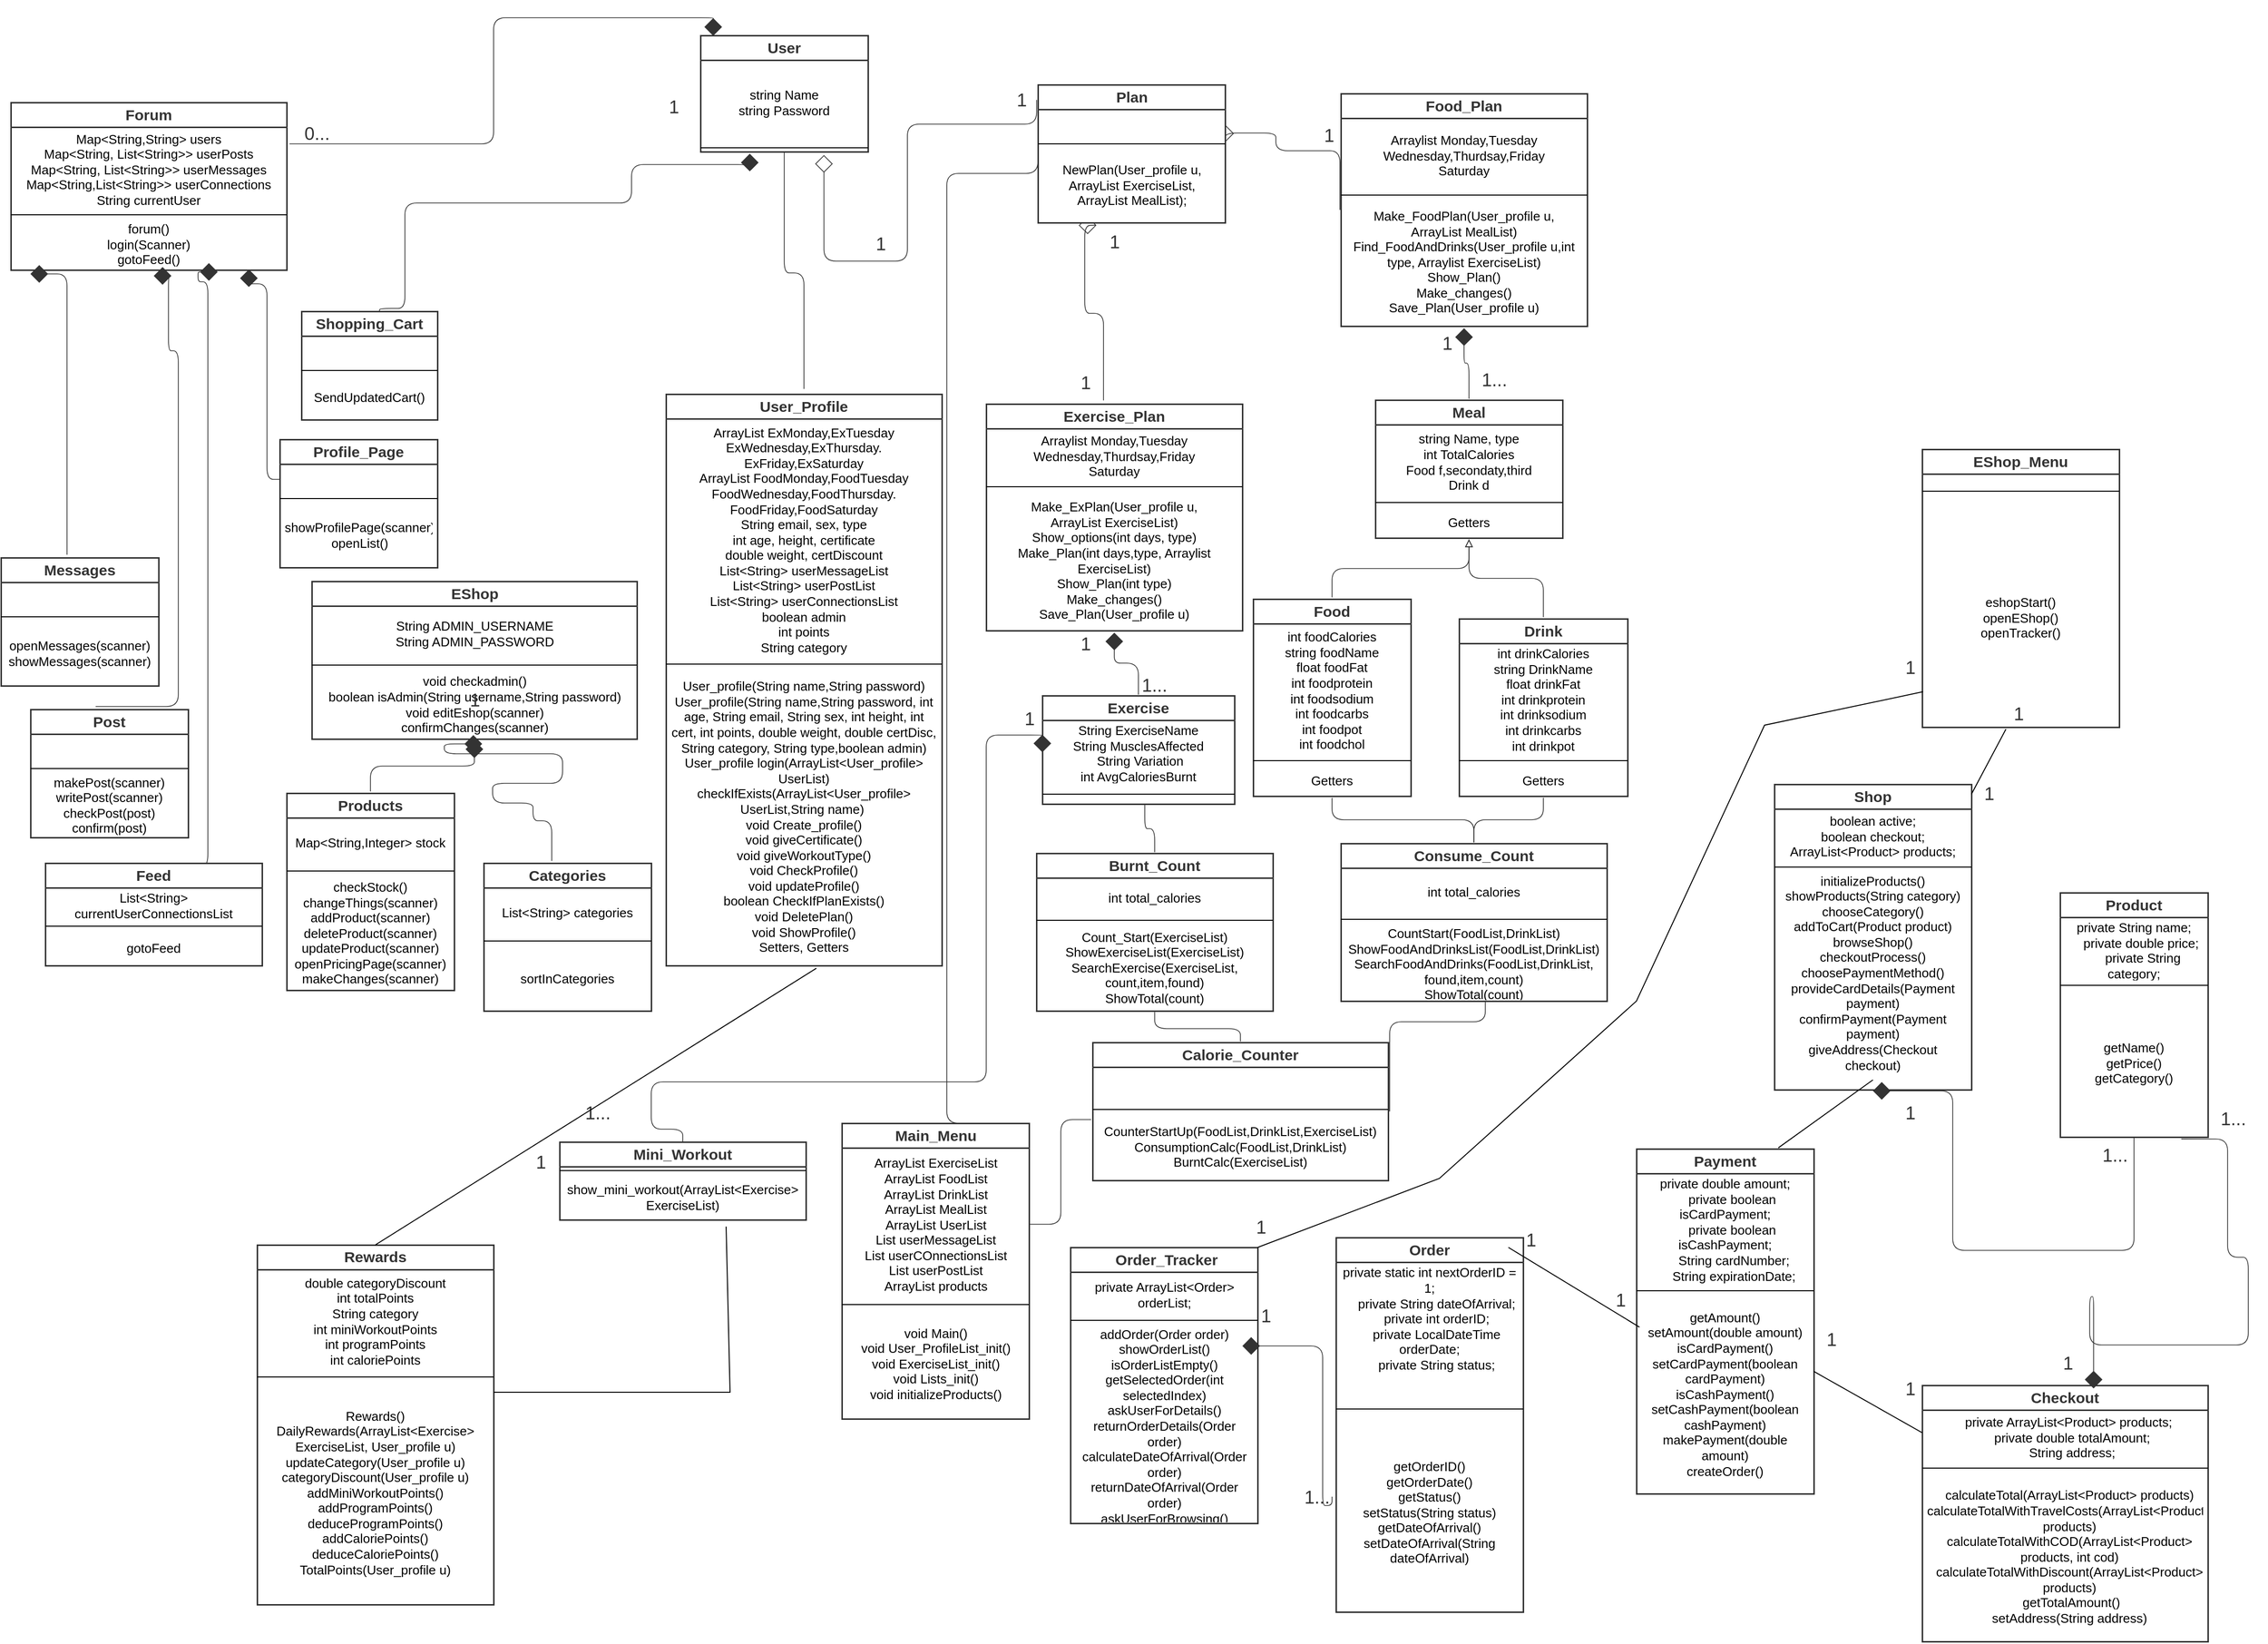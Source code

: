 <mxfile version="21.3.8" type="device">
  <diagram name="Σελίδα-1" id="CdQbTjB_sIBEI84miLRL">
    <mxGraphModel dx="2150" dy="2084" grid="1" gridSize="10" guides="1" tooltips="1" connect="1" arrows="1" fold="1" page="1" pageScale="1" pageWidth="827" pageHeight="1169" math="0" shadow="0">
      <root>
        <mxCell id="0" />
        <mxCell id="1" parent="0" />
        <mxCell id="Li8LymFeL8xYfUYX61VV-194" value="User" style="html=1;overflow=block;blockSpacing=1;swimlane;childLayout=stackLayout;horizontal=1;horizontalStack=0;resizeParent=1;resizeParentMax=0;resizeLast=0;collapsible=0;marginBottom=0;swimlaneFillColor=#ffffff;startSize=25;whiteSpace=wrap;fontSize=15.2;fontColor=#333333;fontStyle=1;align=center;spacing=0;strokeColor=#333333;strokeOpacity=100;fillOpacity=100;fillColor=#ffffff;strokeWidth=1.5;" vertex="1" parent="1">
          <mxGeometry x="730" y="-30" width="170" height="118" as="geometry" />
        </mxCell>
        <mxCell id="Li8LymFeL8xYfUYX61VV-195" value="string Name&lt;br&gt;string Password" style="part=1;html=1;resizeHeight=0;strokeColor=none;fillColor=none;verticalAlign=middle;spacingLeft=4;spacingRight=4;overflow=hidden;rotatable=0;points=[[0,0.5],[1,0.5]];portConstraint=eastwest;swimlaneFillColor=#ffffff;strokeOpacity=100;fillOpacity=100;whiteSpace=wrap;fontSize=13;align=center;" vertex="1" parent="Li8LymFeL8xYfUYX61VV-194">
          <mxGeometry y="25" width="170" height="85" as="geometry" />
        </mxCell>
        <mxCell id="Li8LymFeL8xYfUYX61VV-196" value="" style="line;strokeWidth=1;fillColor=none;align=left;verticalAlign=middle;spacingTop=-1;spacingLeft=3;spacingRight=3;rotatable=0;labelPosition=right;points=[];portConstraint=eastwest;" vertex="1" parent="Li8LymFeL8xYfUYX61VV-194">
          <mxGeometry y="110" width="170" height="8" as="geometry" />
        </mxCell>
        <mxCell id="Li8LymFeL8xYfUYX61VV-198" value="Food" style="html=1;overflow=block;blockSpacing=1;swimlane;childLayout=stackLayout;horizontal=1;horizontalStack=0;resizeParent=1;resizeParentMax=0;resizeLast=0;collapsible=0;marginBottom=0;swimlaneFillColor=#ffffff;startSize=25;whiteSpace=wrap;fontSize=15.2;fontColor=#333333;fontStyle=1;align=center;spacing=0;strokeColor=#333333;strokeOpacity=100;fillOpacity=100;fillColor=#ffffff;strokeWidth=1.5;" vertex="1" parent="1">
          <mxGeometry x="1291" y="542" width="160" height="200" as="geometry" />
        </mxCell>
        <mxCell id="Li8LymFeL8xYfUYX61VV-199" value="int foodCalories&lt;br style=&quot;border-color: var(--border-color);&quot;&gt;string foodName&lt;br style=&quot;border-color: var(--border-color);&quot;&gt;float foodFat&lt;br style=&quot;border-color: var(--border-color);&quot;&gt;int foodprotein&lt;br style=&quot;border-color: var(--border-color);&quot;&gt;int foodsodium&lt;br style=&quot;border-color: var(--border-color);&quot;&gt;int foodcarbs&lt;br style=&quot;border-color: var(--border-color);&quot;&gt;int foodpot&lt;br style=&quot;border-color: var(--border-color);&quot;&gt;int foodchol" style="part=1;html=1;resizeHeight=0;strokeColor=none;fillColor=none;verticalAlign=middle;spacingLeft=4;spacingRight=4;overflow=hidden;rotatable=0;points=[[0,0.5],[1,0.5]];portConstraint=eastwest;swimlaneFillColor=#ffffff;strokeOpacity=100;fillOpacity=100;whiteSpace=wrap;fontSize=13;align=center;" vertex="1" parent="Li8LymFeL8xYfUYX61VV-198">
          <mxGeometry y="25" width="160" height="135" as="geometry" />
        </mxCell>
        <mxCell id="Li8LymFeL8xYfUYX61VV-200" value="" style="line;strokeWidth=1;fillColor=none;align=left;verticalAlign=middle;spacingTop=-1;spacingLeft=3;spacingRight=3;rotatable=0;labelPosition=right;points=[];portConstraint=eastwest;" vertex="1" parent="Li8LymFeL8xYfUYX61VV-198">
          <mxGeometry y="160" width="160" height="8" as="geometry" />
        </mxCell>
        <mxCell id="Li8LymFeL8xYfUYX61VV-201" value="Getters" style="part=1;html=1;resizeHeight=0;strokeColor=none;fillColor=none;verticalAlign=middle;spacingLeft=4;spacingRight=4;overflow=hidden;rotatable=0;points=[[0,0.5],[1,0.5]];portConstraint=eastwest;swimlaneFillColor=#ffffff;strokeOpacity=100;fillOpacity=100;whiteSpace=wrap;fontSize=13;align=center;" vertex="1" parent="Li8LymFeL8xYfUYX61VV-198">
          <mxGeometry y="168" width="160" height="32" as="geometry" />
        </mxCell>
        <mxCell id="Li8LymFeL8xYfUYX61VV-202" value="Drink" style="html=1;overflow=block;blockSpacing=1;swimlane;childLayout=stackLayout;horizontal=1;horizontalStack=0;resizeParent=1;resizeParentMax=0;resizeLast=0;collapsible=0;marginBottom=0;swimlaneFillColor=#ffffff;startSize=25;whiteSpace=wrap;fontSize=15.2;fontColor=#333333;fontStyle=1;align=center;spacing=0;strokeColor=#333333;strokeOpacity=100;fillOpacity=100;fillColor=#ffffff;strokeWidth=1.5;" vertex="1" parent="1">
          <mxGeometry x="1500" y="562" width="171" height="180" as="geometry" />
        </mxCell>
        <mxCell id="Li8LymFeL8xYfUYX61VV-203" value="int drinkCalories&lt;br&gt;string DrinkName&lt;br&gt;float drinkFat&lt;br&gt;int drinkprotein&lt;br&gt;int drinksodium&lt;br&gt;int drinkcarbs&lt;br&gt;int drinkpot&lt;br&gt;int drinkchol" style="part=1;html=1;resizeHeight=0;strokeColor=none;fillColor=none;verticalAlign=middle;spacingLeft=4;spacingRight=4;overflow=hidden;rotatable=0;points=[[0,0.5],[1,0.5]];portConstraint=eastwest;swimlaneFillColor=#ffffff;strokeOpacity=100;fillOpacity=100;whiteSpace=wrap;fontSize=13;align=center;" vertex="1" parent="Li8LymFeL8xYfUYX61VV-202">
          <mxGeometry y="25" width="171" height="115" as="geometry" />
        </mxCell>
        <mxCell id="Li8LymFeL8xYfUYX61VV-204" value="" style="line;strokeWidth=1;fillColor=none;align=left;verticalAlign=middle;spacingTop=-1;spacingLeft=3;spacingRight=3;rotatable=0;labelPosition=right;points=[];portConstraint=eastwest;" vertex="1" parent="Li8LymFeL8xYfUYX61VV-202">
          <mxGeometry y="140" width="171" height="8" as="geometry" />
        </mxCell>
        <mxCell id="Li8LymFeL8xYfUYX61VV-205" value="Getters" style="part=1;html=1;resizeHeight=0;strokeColor=none;fillColor=none;verticalAlign=middle;spacingLeft=4;spacingRight=4;overflow=hidden;rotatable=0;points=[[0,0.5],[1,0.5]];portConstraint=eastwest;swimlaneFillColor=#ffffff;strokeOpacity=100;fillOpacity=100;whiteSpace=wrap;fontSize=13;align=center;" vertex="1" parent="Li8LymFeL8xYfUYX61VV-202">
          <mxGeometry y="148" width="171" height="32" as="geometry" />
        </mxCell>
        <mxCell id="Li8LymFeL8xYfUYX61VV-206" value="Meal" style="html=1;overflow=block;blockSpacing=1;swimlane;childLayout=stackLayout;horizontal=1;horizontalStack=0;resizeParent=1;resizeParentMax=0;resizeLast=0;collapsible=0;marginBottom=0;swimlaneFillColor=#ffffff;startSize=25;whiteSpace=wrap;fontSize=15.2;fontColor=#333333;fontStyle=1;align=center;spacing=0;strokeColor=#333333;strokeOpacity=100;fillOpacity=100;fillColor=#ffffff;strokeWidth=1.5;" vertex="1" parent="1">
          <mxGeometry x="1415" y="340" width="190" height="140" as="geometry" />
        </mxCell>
        <mxCell id="Li8LymFeL8xYfUYX61VV-207" value="string Name, type&lt;br&gt;int TotalCalories&lt;br&gt;Food f,secondaty,third&lt;br&gt;Drink d" style="part=1;html=1;resizeHeight=0;strokeColor=none;fillColor=none;verticalAlign=middle;spacingLeft=4;spacingRight=4;overflow=hidden;rotatable=0;points=[[0,0.5],[1,0.5]];portConstraint=eastwest;swimlaneFillColor=#ffffff;strokeOpacity=100;fillOpacity=100;whiteSpace=wrap;fontSize=13;align=center;" vertex="1" parent="Li8LymFeL8xYfUYX61VV-206">
          <mxGeometry y="25" width="190" height="75" as="geometry" />
        </mxCell>
        <mxCell id="Li8LymFeL8xYfUYX61VV-208" value="" style="line;strokeWidth=1;fillColor=none;align=left;verticalAlign=middle;spacingTop=-1;spacingLeft=3;spacingRight=3;rotatable=0;labelPosition=right;points=[];portConstraint=eastwest;" vertex="1" parent="Li8LymFeL8xYfUYX61VV-206">
          <mxGeometry y="100" width="190" height="8" as="geometry" />
        </mxCell>
        <mxCell id="Li8LymFeL8xYfUYX61VV-209" value="Getters" style="part=1;html=1;resizeHeight=0;strokeColor=none;fillColor=none;verticalAlign=middle;spacingLeft=4;spacingRight=4;overflow=hidden;rotatable=0;points=[[0,0.5],[1,0.5]];portConstraint=eastwest;swimlaneFillColor=#ffffff;strokeOpacity=100;fillOpacity=100;whiteSpace=wrap;fontSize=13;align=center;" vertex="1" parent="Li8LymFeL8xYfUYX61VV-206">
          <mxGeometry y="108" width="190" height="32" as="geometry" />
        </mxCell>
        <mxCell id="Li8LymFeL8xYfUYX61VV-210" value="Exercise" style="html=1;overflow=block;blockSpacing=1;swimlane;childLayout=stackLayout;horizontal=1;horizontalStack=0;resizeParent=1;resizeParentMax=0;resizeLast=0;collapsible=0;marginBottom=0;swimlaneFillColor=#ffffff;startSize=25;whiteSpace=wrap;fontSize=15.2;fontColor=#333333;fontStyle=1;align=center;spacing=0;strokeColor=#333333;strokeOpacity=100;fillOpacity=100;fillColor=#ffffff;strokeWidth=1.5;" vertex="1" parent="1">
          <mxGeometry x="1077" y="640" width="195" height="110" as="geometry" />
        </mxCell>
        <mxCell id="Li8LymFeL8xYfUYX61VV-211" value="String ExerciseName &lt;br&gt;String MusclesAffected&lt;br&gt;&amp;nbsp;String Variation&lt;br&gt;int AvgCaloriesBurnt" style="part=1;html=1;resizeHeight=0;strokeColor=none;fillColor=none;verticalAlign=middle;spacingLeft=4;spacingRight=4;overflow=hidden;rotatable=0;points=[[0,0.5],[1,0.5]];portConstraint=eastwest;swimlaneFillColor=#ffffff;strokeOpacity=100;fillOpacity=100;whiteSpace=wrap;fontSize=13;align=center;" vertex="1" parent="Li8LymFeL8xYfUYX61VV-210">
          <mxGeometry y="25" width="195" height="65" as="geometry" />
        </mxCell>
        <mxCell id="Li8LymFeL8xYfUYX61VV-212" value="" style="line;strokeWidth=1;fillColor=none;align=left;verticalAlign=middle;spacingTop=-1;spacingLeft=3;spacingRight=3;rotatable=0;labelPosition=right;points=[];portConstraint=eastwest;" vertex="1" parent="Li8LymFeL8xYfUYX61VV-210">
          <mxGeometry y="90" width="195" height="20" as="geometry" />
        </mxCell>
        <mxCell id="Li8LymFeL8xYfUYX61VV-213" value="Exercise_Plan" style="html=1;overflow=block;blockSpacing=1;swimlane;childLayout=stackLayout;horizontal=1;horizontalStack=0;resizeParent=1;resizeParentMax=0;resizeLast=0;collapsible=0;marginBottom=0;swimlaneFillColor=#ffffff;startSize=25;whiteSpace=wrap;fontSize=15.2;fontColor=#333333;fontStyle=1;align=center;spacing=0;strokeColor=#333333;strokeOpacity=100;fillOpacity=100;fillColor=#ffffff;strokeWidth=1.5;" vertex="1" parent="1">
          <mxGeometry x="1020" y="344" width="260" height="230" as="geometry" />
        </mxCell>
        <mxCell id="Li8LymFeL8xYfUYX61VV-214" value="Arraylist Monday,Tuesday&lt;br&gt;Wednesday,Thurdsay,Friday&lt;br&gt;Saturday" style="part=1;html=1;resizeHeight=0;strokeColor=none;fillColor=none;verticalAlign=middle;spacingLeft=4;spacingRight=4;overflow=hidden;rotatable=0;points=[[0,0.5],[1,0.5]];portConstraint=eastwest;swimlaneFillColor=#ffffff;strokeOpacity=100;fillOpacity=100;whiteSpace=wrap;fontSize=13;align=center;" vertex="1" parent="Li8LymFeL8xYfUYX61VV-213">
          <mxGeometry y="25" width="260" height="55" as="geometry" />
        </mxCell>
        <mxCell id="Li8LymFeL8xYfUYX61VV-215" value="" style="line;strokeWidth=1;fillColor=none;align=left;verticalAlign=middle;spacingTop=-1;spacingLeft=3;spacingRight=3;rotatable=0;labelPosition=right;points=[];portConstraint=eastwest;" vertex="1" parent="Li8LymFeL8xYfUYX61VV-213">
          <mxGeometry y="80" width="260" height="8" as="geometry" />
        </mxCell>
        <mxCell id="Li8LymFeL8xYfUYX61VV-216" value="Make_ExPlan(User_profile u,&lt;br&gt;ArrayList ExerciseList)&lt;br&gt;Show_options(int days, type)&lt;br&gt;Make_Plan(int days,type, Arraylist ExerciseList)&lt;br&gt;Show_Plan(int type)&lt;br&gt;Make_changes()&lt;br&gt;Save_Plan(User_profile u)" style="part=1;html=1;resizeHeight=0;strokeColor=none;fillColor=none;verticalAlign=middle;spacingLeft=4;spacingRight=4;overflow=hidden;rotatable=0;points=[[0,0.5],[1,0.5]];portConstraint=eastwest;swimlaneFillColor=#ffffff;strokeOpacity=100;fillOpacity=100;whiteSpace=wrap;fontSize=13;align=center;" vertex="1" parent="Li8LymFeL8xYfUYX61VV-213">
          <mxGeometry y="88" width="260" height="142" as="geometry" />
        </mxCell>
        <mxCell id="Li8LymFeL8xYfUYX61VV-217" value="Food_Plan" style="html=1;overflow=block;blockSpacing=1;swimlane;childLayout=stackLayout;horizontal=1;horizontalStack=0;resizeParent=1;resizeParentMax=0;resizeLast=0;collapsible=0;marginBottom=0;swimlaneFillColor=#ffffff;startSize=25;whiteSpace=wrap;fontSize=15.2;fontColor=#333333;fontStyle=1;align=center;spacing=0;strokeColor=#333333;strokeOpacity=100;fillOpacity=100;fillColor=#ffffff;strokeWidth=1.5;" vertex="1" parent="1">
          <mxGeometry x="1380" y="29" width="250" height="236" as="geometry" />
        </mxCell>
        <mxCell id="Li8LymFeL8xYfUYX61VV-218" value="Arraylist Monday,Tuesday&lt;br style=&quot;border-color: var(--border-color);&quot;&gt;Wednesday,Thurdsay,Friday&lt;br style=&quot;border-color: var(--border-color);&quot;&gt;Saturday" style="part=1;html=1;resizeHeight=0;strokeColor=none;fillColor=none;verticalAlign=middle;spacingLeft=4;spacingRight=4;overflow=hidden;rotatable=0;points=[[0,0.5],[1,0.5]];portConstraint=eastwest;swimlaneFillColor=#ffffff;strokeOpacity=100;fillOpacity=100;whiteSpace=wrap;fontSize=13;align=center;" vertex="1" parent="Li8LymFeL8xYfUYX61VV-217">
          <mxGeometry y="25" width="250" height="75" as="geometry" />
        </mxCell>
        <mxCell id="Li8LymFeL8xYfUYX61VV-219" value="" style="line;strokeWidth=1;fillColor=none;align=left;verticalAlign=middle;spacingTop=-1;spacingLeft=3;spacingRight=3;rotatable=0;labelPosition=right;points=[];portConstraint=eastwest;" vertex="1" parent="Li8LymFeL8xYfUYX61VV-217">
          <mxGeometry y="100" width="250" height="6" as="geometry" />
        </mxCell>
        <mxCell id="Li8LymFeL8xYfUYX61VV-220" value="Make_FoodPlan(User_profile u,&lt;br style=&quot;border-color: var(--border-color);&quot;&gt;ArrayList MealList)&lt;br style=&quot;border-color: var(--border-color);&quot;&gt;Find_FoodAndDrinks(User_profile u,int type, Arraylist ExerciseList)&lt;br style=&quot;border-color: var(--border-color);&quot;&gt;Show_Plan()&lt;br style=&quot;border-color: var(--border-color);&quot;&gt;Make_changes()&lt;br style=&quot;border-color: var(--border-color);&quot;&gt;Save_Plan(User_profile u)" style="part=1;html=1;resizeHeight=0;strokeColor=none;fillColor=none;verticalAlign=middle;spacingLeft=4;spacingRight=4;overflow=hidden;rotatable=0;points=[[0,0.5],[1,0.5]];portConstraint=eastwest;swimlaneFillColor=#ffffff;strokeOpacity=100;fillOpacity=100;whiteSpace=wrap;fontSize=13;align=center;" vertex="1" parent="Li8LymFeL8xYfUYX61VV-217">
          <mxGeometry y="106" width="250" height="130" as="geometry" />
        </mxCell>
        <mxCell id="Li8LymFeL8xYfUYX61VV-225" value="" style="html=1;jettySize=18;whiteSpace=wrap;fontSize=13;strokeColor=#333333;strokeOpacity=100;strokeWidth=0.8;rounded=1;arcSize=24;edgeStyle=orthogonalEdgeStyle;startArrow=none;endArrow=block;endFill=0;exitX=0.5;exitY=-0.009;exitPerimeter=0;entryX=0.5;entryY=1.009;entryPerimeter=0;lucidId=XfgSdLchSI~7;" edge="1" parent="1" source="Li8LymFeL8xYfUYX61VV-198" target="Li8LymFeL8xYfUYX61VV-206">
          <mxGeometry width="100" height="100" relative="1" as="geometry">
            <Array as="points" />
          </mxGeometry>
        </mxCell>
        <mxCell id="Li8LymFeL8xYfUYX61VV-226" value="" style="html=1;jettySize=18;whiteSpace=wrap;fontSize=13;strokeColor=#333333;strokeOpacity=100;strokeWidth=0.8;rounded=1;arcSize=24;edgeStyle=orthogonalEdgeStyle;startArrow=none;endArrow=block;endFill=0;exitX=0.5;exitY=-0.009;exitPerimeter=0;entryX=0.5;entryY=1.009;entryPerimeter=0;lucidId=8fgS0m-eYP1Z;" edge="1" parent="1" source="Li8LymFeL8xYfUYX61VV-202" target="Li8LymFeL8xYfUYX61VV-206">
          <mxGeometry width="100" height="100" relative="1" as="geometry">
            <Array as="points" />
          </mxGeometry>
        </mxCell>
        <mxCell id="Li8LymFeL8xYfUYX61VV-227" value="User_Profile" style="html=1;overflow=block;blockSpacing=1;swimlane;childLayout=stackLayout;horizontal=1;horizontalStack=0;resizeParent=1;resizeParentMax=0;resizeLast=0;collapsible=0;marginBottom=0;swimlaneFillColor=#ffffff;startSize=25;whiteSpace=wrap;fontSize=15.2;fontColor=#333333;fontStyle=1;align=center;spacing=0;strokeColor=#333333;strokeOpacity=100;fillOpacity=100;fillColor=#ffffff;strokeWidth=1.5;" vertex="1" parent="1">
          <mxGeometry x="695" y="334" width="280" height="580" as="geometry" />
        </mxCell>
        <mxCell id="Li8LymFeL8xYfUYX61VV-228" value="ArrayList ExMonday,ExTuesday&lt;br&gt;ExWednesday,ExThursday.&lt;br&gt;ExFriday,ExSaturday&lt;br style=&quot;border-color: var(--border-color);&quot;&gt;ArrayList FoodMonday,FoodTuesday&lt;br style=&quot;border-color: var(--border-color);&quot;&gt;FoodWednesday,FoodThursday.&lt;br style=&quot;border-color: var(--border-color);&quot;&gt;FoodFriday,FoodSaturday&lt;br&gt;String email, sex, type&lt;br&gt;int age, height, certificate&lt;br&gt;double weight, certDiscount&lt;br&gt;List&amp;lt;String&amp;gt; userMessageList&lt;br&gt;List&amp;lt;String&amp;gt; userPostList&lt;br&gt;List&amp;lt;String&amp;gt; userConnectionsList&lt;br&gt;boolean admin&lt;br&gt;int points&lt;br&gt;String category" style="part=1;html=1;resizeHeight=0;strokeColor=none;fillColor=none;verticalAlign=middle;spacingLeft=4;spacingRight=4;overflow=hidden;rotatable=0;points=[[0,0.5],[1,0.5]];portConstraint=eastwest;swimlaneFillColor=#ffffff;strokeOpacity=100;fillOpacity=100;whiteSpace=wrap;fontSize=13;align=center;" vertex="1" parent="Li8LymFeL8xYfUYX61VV-227">
          <mxGeometry y="25" width="280" height="245" as="geometry" />
        </mxCell>
        <mxCell id="Li8LymFeL8xYfUYX61VV-229" value="" style="line;strokeWidth=1;fillColor=none;align=left;verticalAlign=middle;spacingTop=-1;spacingLeft=3;spacingRight=3;rotatable=0;labelPosition=right;points=[];portConstraint=eastwest;" vertex="1" parent="Li8LymFeL8xYfUYX61VV-227">
          <mxGeometry y="270" width="280" height="8" as="geometry" />
        </mxCell>
        <mxCell id="Li8LymFeL8xYfUYX61VV-230" value="User_profile(String name,String password)&lt;br&gt;User_profile(String name,String password, int age, String email, String sex, int height, int cert, int points, double weight, double certDisc, String category, String type,boolean admin)&lt;br&gt;User_profile login(ArrayList&amp;lt;User_profile&amp;gt; UserList)&lt;br&gt;checkIfExists(ArrayList&amp;lt;User_profile&amp;gt; UserList,String name)&amp;nbsp;&lt;br&gt;void Create_profile()&lt;br&gt;void giveCertificate()&lt;br&gt;void giveWorkoutType()&lt;br&gt;void CheckProfile()&lt;br&gt;void updateProfile()&lt;br&gt;boolean CheckIfPlanExists()&lt;br&gt;void DeletePlan()&lt;br&gt;void ShowProfile()&lt;br&gt;Setters, Getters" style="part=1;html=1;resizeHeight=0;strokeColor=none;fillColor=none;verticalAlign=middle;spacingLeft=4;spacingRight=4;overflow=hidden;rotatable=0;points=[[0,0.5],[1,0.5]];portConstraint=eastwest;swimlaneFillColor=#ffffff;strokeOpacity=100;fillOpacity=100;whiteSpace=wrap;fontSize=13;align=center;" vertex="1" parent="Li8LymFeL8xYfUYX61VV-227">
          <mxGeometry y="278" width="280" height="302" as="geometry" />
        </mxCell>
        <mxCell id="Li8LymFeL8xYfUYX61VV-231" value="" style="html=1;jettySize=18;whiteSpace=wrap;fontSize=13;strokeColor=#333333;strokeOpacity=100;strokeWidth=0.8;rounded=1;arcSize=24;edgeStyle=orthogonalEdgeStyle;startArrow=none;endArrow=none;exitX=0.5;exitY=-0.009;exitPerimeter=0;entryX=0.5;entryY=1.009;entryPerimeter=0;lucidId=.jgSkQ.senA_;" edge="1" parent="1" source="Li8LymFeL8xYfUYX61VV-227" target="Li8LymFeL8xYfUYX61VV-194">
          <mxGeometry width="100" height="100" relative="1" as="geometry">
            <Array as="points" />
          </mxGeometry>
        </mxCell>
        <mxCell id="Li8LymFeL8xYfUYX61VV-232" value="" style="html=1;jettySize=18;whiteSpace=wrap;fontSize=13;strokeColor=#333333;strokeOpacity=100;strokeWidth=0.8;rounded=1;arcSize=24;edgeStyle=orthogonalEdgeStyle;startArrow=none;endArrow=diamond;endFill=0;endSize=16;exitX=-0.004;exitY=0.5;exitPerimeter=0;entryX=1;entryY=0.5;lucidId=uogSHBaDzeLX;entryDx=0;entryDy=0;" edge="1" parent="1" source="Li8LymFeL8xYfUYX61VV-217" target="Li8LymFeL8xYfUYX61VV-281">
          <mxGeometry width="100" height="100" relative="1" as="geometry">
            <Array as="points">
              <mxPoint x="1359" y="87" />
              <mxPoint x="1314" y="87" />
              <mxPoint x="1314" y="69" />
              <mxPoint x="1300" y="69" />
            </Array>
          </mxGeometry>
        </mxCell>
        <mxCell id="Li8LymFeL8xYfUYX61VV-233" value="1" style="html=1;overflow=block;blockSpacing=1;whiteSpace=wrap;fontSize=18.5;fontColor=#333333;align=center;spacing=3.8;strokeOpacity=0;fillOpacity=0;fillColor=#ffffff;strokeWidth=1.5;lucidId=PogSJ..B-1MG;" vertex="1" parent="1">
          <mxGeometry x="1202" y="33" width="70" height="20" as="geometry" />
        </mxCell>
        <mxCell id="Li8LymFeL8xYfUYX61VV-234" value="1" style="html=1;overflow=block;blockSpacing=1;whiteSpace=wrap;fontSize=18.5;fontColor=#333333;align=left;spacing=3.8;verticalAlign=top;strokeColor=none;fillOpacity=0;fillColor=#ffffff;strokeWidth=0;lucidId=TogSFdme52LJ;" vertex="1" parent="1">
          <mxGeometry x="1360" y="58" width="15" height="24" as="geometry" />
        </mxCell>
        <mxCell id="Li8LymFeL8xYfUYX61VV-235" value="" style="html=1;jettySize=18;whiteSpace=wrap;fontSize=13;strokeColor=#333333;strokeOpacity=100;strokeWidth=0.8;rounded=1;arcSize=24;edgeStyle=orthogonalEdgeStyle;startArrow=none;endArrow=diamond;endFill=0;endSize=16;exitX=0.458;exitY=-0.016;exitPerimeter=0;entryX=0.218;entryY=1.036;lucidId=kpgSvHBK-gC9;entryDx=0;entryDy=0;entryPerimeter=0;exitDx=0;exitDy=0;" edge="1" parent="1" source="Li8LymFeL8xYfUYX61VV-213" target="Li8LymFeL8xYfUYX61VV-283">
          <mxGeometry width="100" height="100" relative="1" as="geometry">
            <Array as="points">
              <mxPoint x="1139" y="252" />
              <mxPoint x="1120" y="252" />
              <mxPoint x="1120" y="163" />
            </Array>
          </mxGeometry>
        </mxCell>
        <mxCell id="Li8LymFeL8xYfUYX61VV-236" value="1" style="html=1;overflow=block;blockSpacing=1;whiteSpace=wrap;fontSize=18.5;fontColor=#333333;align=center;spacing=3.8;strokeOpacity=0;fillOpacity=0;fillColor=#ffffff;strokeWidth=1.5;lucidId=mpgSFt8MuSFL;" vertex="1" parent="1">
          <mxGeometry x="1105.5" y="163" width="89" height="34" as="geometry" />
        </mxCell>
        <mxCell id="Li8LymFeL8xYfUYX61VV-237" value="1" style="html=1;overflow=block;blockSpacing=1;whiteSpace=wrap;fontSize=18.5;fontColor=#333333;align=left;spacing=3.8;verticalAlign=top;strokeColor=none;fillOpacity=0;fillColor=#ffffff;strokeWidth=0;lucidId=spgSZ6_VR8ri;" vertex="1" parent="1">
          <mxGeometry x="1113" y="309" width="15" height="24" as="geometry" />
        </mxCell>
        <mxCell id="Li8LymFeL8xYfUYX61VV-238" value="" style="html=1;jettySize=18;whiteSpace=wrap;fontSize=13;strokeColor=#333333;strokeOpacity=100;strokeWidth=0.8;rounded=1;arcSize=24;edgeStyle=orthogonalEdgeStyle;startArrow=none;endArrow=diamond;endFill=1;endSize=16;exitX=0.5;exitY=-0.009;exitPerimeter=0;entryX=0.5;entryY=1.009;entryPerimeter=0;lucidId=BpgS~rLMRRLF;" edge="1" parent="1" source="Li8LymFeL8xYfUYX61VV-206" target="Li8LymFeL8xYfUYX61VV-217">
          <mxGeometry width="100" height="100" relative="1" as="geometry">
            <Array as="points" />
          </mxGeometry>
        </mxCell>
        <mxCell id="Li8LymFeL8xYfUYX61VV-239" value="1..." style="html=1;overflow=block;blockSpacing=1;whiteSpace=wrap;fontSize=18.5;fontColor=#333333;align=left;spacing=3.8;verticalAlign=top;strokeColor=none;fillOpacity=0;fillColor=#ffffff;strokeWidth=0;lucidId=EpgSSZsvw1G5;" vertex="1" parent="1">
          <mxGeometry x="1520" y="306" width="15" height="24" as="geometry" />
        </mxCell>
        <mxCell id="Li8LymFeL8xYfUYX61VV-240" value="" style="html=1;overflow=block;blockSpacing=1;whiteSpace=wrap;fontSize=13;align=left;spacing=3.8;verticalAlign=top;strokeColor=none;fillOpacity=0;fillColor=#ffffff;strokeWidth=0;lucidId=LpgSQw~4S9WQ;" vertex="1" parent="1">
          <mxGeometry x="1520" y="316" width="15" height="24" as="geometry" />
        </mxCell>
        <mxCell id="Li8LymFeL8xYfUYX61VV-241" value="1" style="html=1;overflow=block;blockSpacing=1;whiteSpace=wrap;fontSize=18.5;fontColor=#333333;align=left;spacing=3.8;verticalAlign=top;strokeColor=none;fillOpacity=0;fillColor=#ffffff;strokeWidth=0;lucidId=uqgSkAblR1Rg;" vertex="1" parent="1">
          <mxGeometry x="1480" y="269" width="15" height="24" as="geometry" />
        </mxCell>
        <mxCell id="Li8LymFeL8xYfUYX61VV-242" value="1..." style="html=1;overflow=block;blockSpacing=1;whiteSpace=wrap;fontSize=18.5;fontColor=#333333;align=left;spacing=3.8;verticalAlign=top;strokeColor=none;fillOpacity=0;fillColor=#ffffff;strokeWidth=0;lucidId=1qgSiQTv402X;" vertex="1" parent="1">
          <mxGeometry x="1175" y="616" width="15" height="24" as="geometry" />
        </mxCell>
        <mxCell id="Li8LymFeL8xYfUYX61VV-243" value="1" style="html=1;overflow=block;blockSpacing=1;whiteSpace=wrap;fontSize=18.5;fontColor=#333333;align=left;spacing=3.8;verticalAlign=top;strokeColor=none;fillOpacity=0;fillColor=#ffffff;strokeWidth=0;lucidId=3qgSvUHH_4bW;" vertex="1" parent="1">
          <mxGeometry x="1113" y="574" width="15" height="24" as="geometry" />
        </mxCell>
        <mxCell id="Li8LymFeL8xYfUYX61VV-244" value="" style="html=1;jettySize=18;whiteSpace=wrap;fontSize=13;strokeColor=#333333;strokeOpacity=100;strokeWidth=0.8;rounded=1;arcSize=24;edgeStyle=orthogonalEdgeStyle;startArrow=none;endArrow=diamond;endFill=1;endSize=16;exitX=0.5;exitY=-0.009;exitPerimeter=0;entryX=0.5;entryY=1.009;entryPerimeter=0;lucidId=5qgSH6KHg204;" edge="1" parent="1" source="Li8LymFeL8xYfUYX61VV-210" target="Li8LymFeL8xYfUYX61VV-213">
          <mxGeometry width="100" height="100" relative="1" as="geometry">
            <Array as="points" />
          </mxGeometry>
        </mxCell>
        <mxCell id="Li8LymFeL8xYfUYX61VV-245" value="Calorie_Counter" style="html=1;overflow=block;blockSpacing=1;swimlane;childLayout=stackLayout;horizontal=1;horizontalStack=0;resizeParent=1;resizeParentMax=0;resizeLast=0;collapsible=0;marginBottom=0;swimlaneFillColor=#ffffff;startSize=25;whiteSpace=wrap;fontSize=15.2;fontColor=#333333;fontStyle=1;align=center;spacing=0;strokeColor=#333333;strokeOpacity=100;fillOpacity=100;fillColor=#ffffff;strokeWidth=1.5;" vertex="1" parent="1">
          <mxGeometry x="1128" y="992" width="300" height="140" as="geometry" />
        </mxCell>
        <mxCell id="Li8LymFeL8xYfUYX61VV-246" value="" style="part=1;html=1;resizeHeight=0;strokeColor=none;fillColor=none;verticalAlign=middle;spacingLeft=4;spacingRight=4;overflow=hidden;rotatable=0;points=[[0,0.5],[1,0.5]];portConstraint=eastwest;swimlaneFillColor=#ffffff;strokeOpacity=100;fillOpacity=100;whiteSpace=wrap;fontSize=13;align=center;" vertex="1" parent="Li8LymFeL8xYfUYX61VV-245">
          <mxGeometry y="25" width="300" height="39" as="geometry" />
        </mxCell>
        <mxCell id="Li8LymFeL8xYfUYX61VV-247" value="" style="line;strokeWidth=1;fillColor=none;align=left;verticalAlign=middle;spacingTop=-1;spacingLeft=3;spacingRight=3;rotatable=0;labelPosition=right;points=[];portConstraint=eastwest;" vertex="1" parent="Li8LymFeL8xYfUYX61VV-245">
          <mxGeometry y="64" width="300" height="8" as="geometry" />
        </mxCell>
        <mxCell id="Li8LymFeL8xYfUYX61VV-248" value="CounterStartUp(FoodList,DrinkList,ExerciseList)&lt;br&gt;ConsumptionCalc(FoodList,DrinkList)&lt;br&gt;BurntCalc(ExerciseList)" style="part=1;html=1;resizeHeight=0;strokeColor=none;fillColor=none;verticalAlign=middle;spacingLeft=4;spacingRight=4;overflow=hidden;rotatable=0;points=[[0,0.5],[1,0.5]];portConstraint=eastwest;swimlaneFillColor=#ffffff;strokeOpacity=100;fillOpacity=100;whiteSpace=wrap;fontSize=13;align=center;" vertex="1" parent="Li8LymFeL8xYfUYX61VV-245">
          <mxGeometry y="72" width="300" height="68" as="geometry" />
        </mxCell>
        <mxCell id="Li8LymFeL8xYfUYX61VV-249" value="Burnt_Count" style="html=1;overflow=block;blockSpacing=1;swimlane;childLayout=stackLayout;horizontal=1;horizontalStack=0;resizeParent=1;resizeParentMax=0;resizeLast=0;collapsible=0;marginBottom=0;swimlaneFillColor=#ffffff;startSize=25;whiteSpace=wrap;fontSize=15.2;fontColor=#333333;fontStyle=1;align=center;spacing=0;strokeColor=#333333;strokeOpacity=100;fillOpacity=100;fillColor=#ffffff;strokeWidth=1.5;" vertex="1" parent="1">
          <mxGeometry x="1071" y="800" width="240" height="160" as="geometry" />
        </mxCell>
        <mxCell id="Li8LymFeL8xYfUYX61VV-250" value="int total_calories" style="part=1;html=1;resizeHeight=0;strokeColor=none;fillColor=none;verticalAlign=middle;spacingLeft=4;spacingRight=4;overflow=hidden;rotatable=0;points=[[0,0.5],[1,0.5]];portConstraint=eastwest;swimlaneFillColor=#ffffff;strokeOpacity=100;fillOpacity=100;whiteSpace=wrap;fontSize=13;align=center;" vertex="1" parent="Li8LymFeL8xYfUYX61VV-249">
          <mxGeometry y="25" width="240" height="39" as="geometry" />
        </mxCell>
        <mxCell id="Li8LymFeL8xYfUYX61VV-251" value="" style="line;strokeWidth=1;fillColor=none;align=left;verticalAlign=middle;spacingTop=-1;spacingLeft=3;spacingRight=3;rotatable=0;labelPosition=right;points=[];portConstraint=eastwest;" vertex="1" parent="Li8LymFeL8xYfUYX61VV-249">
          <mxGeometry y="64" width="240" height="8" as="geometry" />
        </mxCell>
        <mxCell id="Li8LymFeL8xYfUYX61VV-252" value="Count_Start(ExerciseList)&lt;br&gt;ShowExerciseList(ExerciseList)&lt;br&gt;SearchExercise(ExerciseList,&lt;br&gt;count,item,found)&lt;br&gt;ShowTotal(count)" style="part=1;html=1;resizeHeight=0;strokeColor=none;fillColor=none;verticalAlign=middle;spacingLeft=4;spacingRight=4;overflow=hidden;rotatable=0;points=[[0,0.5],[1,0.5]];portConstraint=eastwest;swimlaneFillColor=#ffffff;strokeOpacity=100;fillOpacity=100;whiteSpace=wrap;fontSize=13;align=center;" vertex="1" parent="Li8LymFeL8xYfUYX61VV-249">
          <mxGeometry y="72" width="240" height="88" as="geometry" />
        </mxCell>
        <mxCell id="Li8LymFeL8xYfUYX61VV-253" value="Consume_Count" style="html=1;overflow=block;blockSpacing=1;swimlane;childLayout=stackLayout;horizontal=1;horizontalStack=0;resizeParent=1;resizeParentMax=0;resizeLast=0;collapsible=0;marginBottom=0;swimlaneFillColor=#ffffff;startSize=25;whiteSpace=wrap;fontSize=15.2;fontColor=#333333;fontStyle=1;align=center;spacing=0;strokeColor=#333333;strokeOpacity=100;fillOpacity=100;fillColor=#ffffff;strokeWidth=1.5;" vertex="1" parent="1">
          <mxGeometry x="1380" y="790" width="270" height="160" as="geometry" />
        </mxCell>
        <mxCell id="Li8LymFeL8xYfUYX61VV-254" value="int total_calories" style="part=1;html=1;resizeHeight=0;strokeColor=none;fillColor=none;verticalAlign=middle;spacingLeft=4;spacingRight=4;overflow=hidden;rotatable=0;points=[[0,0.5],[1,0.5]];portConstraint=eastwest;swimlaneFillColor=#ffffff;strokeOpacity=100;fillOpacity=100;whiteSpace=wrap;fontSize=13;align=center;" vertex="1" parent="Li8LymFeL8xYfUYX61VV-253">
          <mxGeometry y="25" width="270" height="48" as="geometry" />
        </mxCell>
        <mxCell id="Li8LymFeL8xYfUYX61VV-255" value="" style="line;strokeWidth=1;fillColor=none;align=left;verticalAlign=middle;spacingTop=-1;spacingLeft=3;spacingRight=3;rotatable=0;labelPosition=right;points=[];portConstraint=eastwest;" vertex="1" parent="Li8LymFeL8xYfUYX61VV-253">
          <mxGeometry y="73" width="270" height="8" as="geometry" />
        </mxCell>
        <mxCell id="Li8LymFeL8xYfUYX61VV-256" value="CountStart(FoodList,DrinkList)&lt;br&gt;ShowFoodAndDrinksList(FoodList,DrinkList)&lt;br&gt;SearchFoodAndDrinks(FoodList,DrinkList,&lt;br&gt;found,item,count)&lt;br&gt;ShowTotal(count)" style="part=1;html=1;resizeHeight=0;strokeColor=none;fillColor=none;verticalAlign=middle;spacingLeft=4;spacingRight=4;overflow=hidden;rotatable=0;points=[[0,0.5],[1,0.5]];portConstraint=eastwest;swimlaneFillColor=#ffffff;strokeOpacity=100;fillOpacity=100;whiteSpace=wrap;fontSize=13;align=center;" vertex="1" parent="Li8LymFeL8xYfUYX61VV-253">
          <mxGeometry y="81" width="270" height="79" as="geometry" />
        </mxCell>
        <mxCell id="Li8LymFeL8xYfUYX61VV-257" value="" style="html=1;jettySize=18;whiteSpace=wrap;fontSize=13;strokeColor=#333333;strokeOpacity=100;strokeWidth=0.8;rounded=1;arcSize=24;edgeStyle=orthogonalEdgeStyle;startArrow=none;endArrow=none;exitX=0.5;exitY=-0.007;exitPerimeter=0;entryX=0.533;entryY=1.009;entryPerimeter=0;lucidId=GwgS3QGOghmw;" edge="1" parent="1" source="Li8LymFeL8xYfUYX61VV-249" target="Li8LymFeL8xYfUYX61VV-210">
          <mxGeometry width="100" height="100" relative="1" as="geometry">
            <Array as="points" />
          </mxGeometry>
        </mxCell>
        <mxCell id="Li8LymFeL8xYfUYX61VV-258" value="" style="html=1;jettySize=18;whiteSpace=wrap;fontSize=13;strokeColor=#333333;strokeOpacity=100;strokeWidth=0.8;rounded=1;arcSize=24;edgeStyle=orthogonalEdgeStyle;startArrow=none;endArrow=none;exitX=0.5;exitY=1.007;exitPerimeter=0;entryX=0.5;entryY=-0.007;entryPerimeter=0;lucidId=IwgSaPp0cr3r;" edge="1" parent="1" source="Li8LymFeL8xYfUYX61VV-249" target="Li8LymFeL8xYfUYX61VV-245">
          <mxGeometry width="100" height="100" relative="1" as="geometry">
            <Array as="points" />
          </mxGeometry>
        </mxCell>
        <mxCell id="Li8LymFeL8xYfUYX61VV-259" value="" style="html=1;jettySize=18;whiteSpace=wrap;fontSize=13;strokeColor=#333333;strokeOpacity=100;strokeWidth=0.8;rounded=1;arcSize=24;edgeStyle=orthogonalEdgeStyle;startArrow=none;endArrow=none;exitX=0.543;exitY=1.003;exitPerimeter=0;entryX=1.005;entryY=0.5;entryPerimeter=0;lucidId=LwgS~2q8pYt.;exitDx=0;exitDy=0;" edge="1" parent="1" source="Li8LymFeL8xYfUYX61VV-256" target="Li8LymFeL8xYfUYX61VV-245">
          <mxGeometry width="100" height="100" relative="1" as="geometry">
            <Array as="points" />
          </mxGeometry>
        </mxCell>
        <mxCell id="Li8LymFeL8xYfUYX61VV-260" value="" style="html=1;jettySize=18;whiteSpace=wrap;fontSize=13;strokeColor=#333333;strokeOpacity=100;strokeWidth=0.8;rounded=1;arcSize=24;edgeStyle=orthogonalEdgeStyle;startArrow=none;endArrow=none;exitX=0.5;exitY=-0.006;exitPerimeter=0;entryX=0.5;entryY=1.009;entryPerimeter=0;lucidId=NwgSU9HIO~-.;" edge="1" parent="1" source="Li8LymFeL8xYfUYX61VV-253" target="Li8LymFeL8xYfUYX61VV-198">
          <mxGeometry width="100" height="100" relative="1" as="geometry">
            <Array as="points" />
          </mxGeometry>
        </mxCell>
        <mxCell id="Li8LymFeL8xYfUYX61VV-261" value="" style="html=1;jettySize=18;whiteSpace=wrap;fontSize=13;strokeColor=#333333;strokeOpacity=100;strokeWidth=0.8;rounded=1;arcSize=24;edgeStyle=orthogonalEdgeStyle;startArrow=none;endArrow=none;exitX=0.5;exitY=-0.006;exitPerimeter=0;entryX=0.5;entryY=1.009;entryPerimeter=0;lucidId=CygSlEcKQ958;" edge="1" parent="1" source="Li8LymFeL8xYfUYX61VV-253" target="Li8LymFeL8xYfUYX61VV-202">
          <mxGeometry width="100" height="100" relative="1" as="geometry">
            <Array as="points" />
          </mxGeometry>
        </mxCell>
        <mxCell id="Li8LymFeL8xYfUYX61VV-262" value="" style="html=1;jettySize=18;whiteSpace=wrap;fontSize=13;strokeColor=#333333;strokeOpacity=100;strokeWidth=0.8;rounded=1;arcSize=24;edgeStyle=orthogonalEdgeStyle;startArrow=none;endArrow=diamond;endFill=1;endSize=16;entryX=0.076;entryY=0.003;lucidId=otgSI4RJ-BR.;entryDx=0;entryDy=0;exitX=1.01;exitY=0.2;exitDx=0;exitDy=0;entryPerimeter=0;exitPerimeter=0;" edge="1" parent="1" source="Li8LymFeL8xYfUYX61VV-294" target="Li8LymFeL8xYfUYX61VV-194">
          <mxGeometry width="100" height="100" relative="1" as="geometry">
            <Array as="points" />
            <mxPoint x="390" y="78.5" as="sourcePoint" />
            <mxPoint x="410" y="36" as="targetPoint" />
          </mxGeometry>
        </mxCell>
        <mxCell id="Li8LymFeL8xYfUYX61VV-263" value="1" style="html=1;overflow=block;blockSpacing=1;whiteSpace=wrap;fontSize=18.5;fontColor=#333333;align=left;spacing=3.8;verticalAlign=top;strokeColor=none;fillOpacity=0;fillColor=#ffffff;strokeWidth=0;lucidId=JtgS9ZKqjcnf;" vertex="1" parent="1">
          <mxGeometry x="695" y="29" width="15" height="24" as="geometry" />
        </mxCell>
        <mxCell id="Li8LymFeL8xYfUYX61VV-264" value="0..." style="html=1;overflow=block;blockSpacing=1;whiteSpace=wrap;fontSize=18.5;fontColor=#333333;align=left;spacing=3.8;verticalAlign=top;strokeColor=none;fillOpacity=0;fillColor=#ffffff;strokeWidth=0;lucidId=OtgStgG67T_2;" vertex="1" parent="1">
          <mxGeometry x="325" y="56" width="15" height="24" as="geometry" />
        </mxCell>
        <mxCell id="Li8LymFeL8xYfUYX61VV-265" value="Mini_Workout" style="html=1;overflow=block;blockSpacing=1;swimlane;childLayout=stackLayout;horizontal=1;horizontalStack=0;resizeParent=1;resizeParentMax=0;resizeLast=0;collapsible=0;marginBottom=0;swimlaneFillColor=#ffffff;startSize=25;whiteSpace=wrap;fontSize=15.2;fontColor=#333333;fontStyle=1;align=center;spacing=0;strokeColor=#333333;strokeOpacity=100;fillOpacity=100;fillColor=#ffffff;strokeWidth=1.5;" vertex="1" parent="1">
          <mxGeometry x="587" y="1093" width="250" height="79" as="geometry" />
        </mxCell>
        <mxCell id="Li8LymFeL8xYfUYX61VV-266" value="" style="line;strokeWidth=1;fillColor=none;align=left;verticalAlign=middle;spacingTop=-1;spacingLeft=3;spacingRight=3;rotatable=0;labelPosition=right;points=[];portConstraint=eastwest;" vertex="1" parent="Li8LymFeL8xYfUYX61VV-265">
          <mxGeometry y="25" width="250" height="8" as="geometry" />
        </mxCell>
        <mxCell id="Li8LymFeL8xYfUYX61VV-267" value="show_mini_workout(ArrayList&amp;lt;Exercise&amp;gt; ExerciseList)" style="part=1;html=1;resizeHeight=0;strokeColor=none;fillColor=none;verticalAlign=middle;spacingLeft=4;spacingRight=4;overflow=hidden;rotatable=0;points=[[0,0.5],[1,0.5]];portConstraint=eastwest;swimlaneFillColor=#ffffff;strokeOpacity=100;fillOpacity=100;whiteSpace=wrap;fontSize=13;align=center;" vertex="1" parent="Li8LymFeL8xYfUYX61VV-265">
          <mxGeometry y="33" width="250" height="46" as="geometry" />
        </mxCell>
        <mxCell id="Li8LymFeL8xYfUYX61VV-270" value="1" style="html=1;overflow=block;blockSpacing=1;whiteSpace=wrap;fontSize=18.5;fontColor=#333333;align=left;spacing=3.8;verticalAlign=top;strokeColor=none;fillOpacity=0;fillColor=#ffffff;strokeWidth=0;lucidId=spgSZ6_VR8ri;" vertex="1" parent="1">
          <mxGeometry x="560" y="1100" width="15" height="24" as="geometry" />
        </mxCell>
        <mxCell id="Li8LymFeL8xYfUYX61VV-272" value="" style="html=1;jettySize=18;whiteSpace=wrap;fontSize=13;strokeColor=#333333;strokeOpacity=100;strokeWidth=0.8;rounded=1;arcSize=24;edgeStyle=orthogonalEdgeStyle;startArrow=none;endArrow=diamond;endFill=1;endSize=16;exitX=0.5;exitY=0;entryX=0;entryY=0.5;lucidId=5qgSH6KHg204;exitDx=0;exitDy=0;entryDx=0;entryDy=0;" edge="1" parent="1" source="Li8LymFeL8xYfUYX61VV-265" target="Li8LymFeL8xYfUYX61VV-211">
          <mxGeometry width="100" height="100" relative="1" as="geometry">
            <Array as="points">
              <mxPoint x="680" y="1080" />
              <mxPoint x="680" y="1032" />
              <mxPoint x="1020" y="1032" />
              <mxPoint x="1020" y="680" />
              <mxPoint x="1077" y="680" />
            </Array>
            <mxPoint x="980" y="839.5" as="sourcePoint" />
            <mxPoint x="985" y="757.5" as="targetPoint" />
          </mxGeometry>
        </mxCell>
        <mxCell id="Li8LymFeL8xYfUYX61VV-273" value="1" style="html=1;overflow=block;blockSpacing=1;whiteSpace=wrap;fontSize=18.5;fontColor=#333333;align=left;spacing=3.8;verticalAlign=top;strokeColor=none;fillOpacity=0;fillColor=#ffffff;strokeWidth=0;lucidId=3qgSvUHH_4bW;" vertex="1" parent="1">
          <mxGeometry x="1056" y="650" width="15" height="24" as="geometry" />
        </mxCell>
        <mxCell id="Li8LymFeL8xYfUYX61VV-274" value="1..." style="html=1;overflow=block;blockSpacing=1;whiteSpace=wrap;fontSize=18.5;fontColor=#333333;align=left;spacing=3.8;verticalAlign=top;strokeColor=none;fillOpacity=0;fillColor=#ffffff;strokeWidth=0;lucidId=1qgSiQTv402X;" vertex="1" parent="1">
          <mxGeometry x="610" y="1050" width="15" height="24" as="geometry" />
        </mxCell>
        <mxCell id="Li8LymFeL8xYfUYX61VV-275" value="" style="html=1;jettySize=18;whiteSpace=wrap;fontSize=13;strokeColor=#333333;strokeOpacity=100;strokeWidth=0.8;rounded=1;arcSize=24;edgeStyle=orthogonalEdgeStyle;startArrow=none;endArrow=diamond;endFill=1;endSize=16;entryX=0.294;entryY=1.25;lucidId=otgSI4RJ-BR.;entryDx=0;entryDy=0;entryPerimeter=0;exitX=0.574;exitY=-0.002;exitDx=0;exitDy=0;exitPerimeter=0;" edge="1" parent="1" source="Li8LymFeL8xYfUYX61VV-276" target="Li8LymFeL8xYfUYX61VV-196">
          <mxGeometry width="100" height="100" relative="1" as="geometry">
            <Array as="points">
              <mxPoint x="404" y="247" />
              <mxPoint x="430" y="247" />
              <mxPoint x="430" y="140" />
              <mxPoint x="660" y="140" />
              <mxPoint x="660" y="101" />
              <mxPoint x="780" y="101" />
            </Array>
            <mxPoint x="430" y="224" as="sourcePoint" />
            <mxPoint x="760" y="101" as="targetPoint" />
          </mxGeometry>
        </mxCell>
        <mxCell id="Li8LymFeL8xYfUYX61VV-276" value="Shopping_Cart" style="html=1;overflow=block;blockSpacing=1;swimlane;childLayout=stackLayout;horizontal=1;horizontalStack=0;resizeParent=1;resizeParentMax=0;resizeLast=0;collapsible=0;marginBottom=0;swimlaneFillColor=#ffffff;startSize=25;whiteSpace=wrap;fontSize=15.2;fontColor=#333333;fontStyle=1;align=center;spacing=0;strokeColor=#333333;strokeOpacity=100;fillOpacity=100;fillColor=#ffffff;strokeWidth=1.5;" vertex="1" parent="1">
          <mxGeometry x="325" y="250" width="138" height="110" as="geometry" />
        </mxCell>
        <mxCell id="Li8LymFeL8xYfUYX61VV-277" value="" style="part=1;html=1;resizeHeight=0;strokeColor=none;fillColor=none;verticalAlign=middle;spacingLeft=4;spacingRight=4;overflow=hidden;rotatable=0;points=[[0,0.5],[1,0.5]];portConstraint=eastwest;swimlaneFillColor=#ffffff;strokeOpacity=100;fillOpacity=100;whiteSpace=wrap;fontSize=13;align=center;" vertex="1" parent="Li8LymFeL8xYfUYX61VV-276">
          <mxGeometry y="25" width="138" height="31" as="geometry" />
        </mxCell>
        <mxCell id="Li8LymFeL8xYfUYX61VV-278" value="" style="line;strokeWidth=1;fillColor=none;align=left;verticalAlign=middle;spacingTop=-1;spacingLeft=3;spacingRight=3;rotatable=0;labelPosition=right;points=[];portConstraint=eastwest;" vertex="1" parent="Li8LymFeL8xYfUYX61VV-276">
          <mxGeometry y="56" width="138" height="8" as="geometry" />
        </mxCell>
        <mxCell id="Li8LymFeL8xYfUYX61VV-279" value="SendUpdatedCart()&lt;br&gt;" style="part=1;html=1;resizeHeight=0;strokeColor=none;fillColor=none;verticalAlign=middle;spacingLeft=4;spacingRight=4;overflow=hidden;rotatable=0;points=[[0,0.5],[1,0.5]];portConstraint=eastwest;swimlaneFillColor=#ffffff;strokeOpacity=100;fillOpacity=100;whiteSpace=wrap;fontSize=13;align=center;" vertex="1" parent="Li8LymFeL8xYfUYX61VV-276">
          <mxGeometry y="64" width="138" height="46" as="geometry" />
        </mxCell>
        <mxCell id="Li8LymFeL8xYfUYX61VV-280" value="Plan" style="html=1;overflow=block;blockSpacing=1;swimlane;childLayout=stackLayout;horizontal=1;horizontalStack=0;resizeParent=1;resizeParentMax=0;resizeLast=0;collapsible=0;marginBottom=0;swimlaneFillColor=#ffffff;startSize=25;whiteSpace=wrap;fontSize=15.2;fontColor=#333333;fontStyle=1;align=center;spacing=0;strokeColor=#333333;strokeOpacity=100;fillOpacity=100;fillColor=#ffffff;strokeWidth=1.5;" vertex="1" parent="1">
          <mxGeometry x="1072.5" y="20" width="190" height="140" as="geometry" />
        </mxCell>
        <mxCell id="Li8LymFeL8xYfUYX61VV-281" value="" style="part=1;html=1;resizeHeight=0;strokeColor=none;fillColor=none;verticalAlign=middle;spacingLeft=4;spacingRight=4;overflow=hidden;rotatable=0;points=[[0,0.5],[1,0.5]];portConstraint=eastwest;swimlaneFillColor=#ffffff;strokeOpacity=100;fillOpacity=100;whiteSpace=wrap;fontSize=13;align=center;" vertex="1" parent="Li8LymFeL8xYfUYX61VV-280">
          <mxGeometry y="25" width="190" height="31" as="geometry" />
        </mxCell>
        <mxCell id="Li8LymFeL8xYfUYX61VV-282" value="" style="line;strokeWidth=1;fillColor=none;align=left;verticalAlign=middle;spacingTop=-1;spacingLeft=3;spacingRight=3;rotatable=0;labelPosition=right;points=[];portConstraint=eastwest;" vertex="1" parent="Li8LymFeL8xYfUYX61VV-280">
          <mxGeometry y="56" width="190" height="8" as="geometry" />
        </mxCell>
        <mxCell id="Li8LymFeL8xYfUYX61VV-283" value="NewPlan(User_profile u, ArrayList ExerciseList,&lt;br&gt;ArrayList MealList);" style="part=1;html=1;resizeHeight=0;strokeColor=none;fillColor=none;verticalAlign=middle;spacingLeft=4;spacingRight=4;overflow=hidden;rotatable=0;points=[[0,0.5],[1,0.5]];portConstraint=eastwest;swimlaneFillColor=#ffffff;strokeOpacity=100;fillOpacity=100;whiteSpace=wrap;fontSize=13;align=center;" vertex="1" parent="Li8LymFeL8xYfUYX61VV-280">
          <mxGeometry y="64" width="190" height="76" as="geometry" />
        </mxCell>
        <mxCell id="Li8LymFeL8xYfUYX61VV-284" value="" style="html=1;jettySize=18;whiteSpace=wrap;fontSize=13;strokeColor=#333333;strokeOpacity=100;strokeWidth=0.8;rounded=1;arcSize=24;edgeStyle=orthogonalEdgeStyle;startArrow=none;endArrow=diamond;endFill=0;endSize=16;exitX=-0.007;exitY=0.11;exitPerimeter=0;entryX=0.737;entryY=1.417;lucidId=kpgSvHBK-gC9;entryDx=0;entryDy=0;entryPerimeter=0;exitDx=0;exitDy=0;" edge="1" parent="1" source="Li8LymFeL8xYfUYX61VV-280" target="Li8LymFeL8xYfUYX61VV-196">
          <mxGeometry width="100" height="100" relative="1" as="geometry">
            <Array as="points">
              <mxPoint x="1071" y="60" />
              <mxPoint x="940" y="60" />
              <mxPoint x="940" y="199" />
              <mxPoint x="855" y="199" />
            </Array>
            <mxPoint x="1029" y="231" as="sourcePoint" />
            <mxPoint x="901.02" y="138.456" as="targetPoint" />
          </mxGeometry>
        </mxCell>
        <mxCell id="Li8LymFeL8xYfUYX61VV-285" value="1" style="html=1;overflow=block;blockSpacing=1;whiteSpace=wrap;fontSize=18.5;fontColor=#333333;align=left;spacing=3.8;verticalAlign=top;strokeColor=none;fillOpacity=0;fillColor=#ffffff;strokeWidth=0;lucidId=spgSZ6_VR8ri;" vertex="1" parent="1">
          <mxGeometry x="1047.5" y="22" width="15" height="24" as="geometry" />
        </mxCell>
        <mxCell id="Li8LymFeL8xYfUYX61VV-286" value="1" style="html=1;overflow=block;blockSpacing=1;whiteSpace=wrap;fontSize=18.5;fontColor=#333333;align=left;spacing=3.8;verticalAlign=top;strokeColor=none;fillOpacity=0;fillColor=#ffffff;strokeWidth=0;lucidId=spgSZ6_VR8ri;" vertex="1" parent="1">
          <mxGeometry x="905" y="168" width="15" height="24" as="geometry" />
        </mxCell>
        <mxCell id="Li8LymFeL8xYfUYX61VV-287" value="Main_Menu" style="html=1;overflow=block;blockSpacing=1;swimlane;childLayout=stackLayout;horizontal=1;horizontalStack=0;resizeParent=1;resizeParentMax=0;resizeLast=0;collapsible=0;marginBottom=0;swimlaneFillColor=#ffffff;startSize=25;whiteSpace=wrap;fontSize=15.2;fontColor=#333333;fontStyle=1;align=center;spacing=0;strokeColor=#333333;strokeOpacity=100;fillOpacity=100;fillColor=#ffffff;strokeWidth=1.5;" vertex="1" parent="1">
          <mxGeometry x="873.5" y="1074" width="190" height="300" as="geometry" />
        </mxCell>
        <mxCell id="Li8LymFeL8xYfUYX61VV-288" value="ArrayList ExerciseList&lt;br&gt;ArrayList FoodList&lt;br&gt;ArrayList DrinkList&lt;br&gt;ArrayList MealList&lt;br&gt;ArrayList&amp;nbsp;UserList&lt;br&gt;List userMessageList&lt;br&gt;List userCOnnectionsList&lt;br&gt;List userPostList&lt;br&gt;ArrayList products" style="part=1;html=1;resizeHeight=0;strokeColor=none;fillColor=none;verticalAlign=middle;spacingLeft=4;spacingRight=4;overflow=hidden;rotatable=0;points=[[0,0.5],[1,0.5]];portConstraint=eastwest;swimlaneFillColor=#ffffff;strokeOpacity=100;fillOpacity=100;whiteSpace=wrap;fontSize=13;align=center;" vertex="1" parent="Li8LymFeL8xYfUYX61VV-287">
          <mxGeometry y="25" width="190" height="155" as="geometry" />
        </mxCell>
        <mxCell id="Li8LymFeL8xYfUYX61VV-289" value="" style="line;strokeWidth=1;fillColor=none;align=left;verticalAlign=middle;spacingTop=-1;spacingLeft=3;spacingRight=3;rotatable=0;labelPosition=right;points=[];portConstraint=eastwest;" vertex="1" parent="Li8LymFeL8xYfUYX61VV-287">
          <mxGeometry y="180" width="190" height="8" as="geometry" />
        </mxCell>
        <mxCell id="Li8LymFeL8xYfUYX61VV-290" value="void Main()&lt;br&gt;void User_ProfileList_init()&lt;br&gt;void ExerciseList_init()&lt;br&gt;void Lists_init()&lt;br&gt;void initializeProducts()" style="part=1;html=1;resizeHeight=0;strokeColor=none;fillColor=none;verticalAlign=middle;spacingLeft=4;spacingRight=4;overflow=hidden;rotatable=0;points=[[0,0.5],[1,0.5]];portConstraint=eastwest;swimlaneFillColor=#ffffff;strokeOpacity=100;fillOpacity=100;whiteSpace=wrap;fontSize=13;align=center;" vertex="1" parent="Li8LymFeL8xYfUYX61VV-287">
          <mxGeometry y="188" width="190" height="112" as="geometry" />
        </mxCell>
        <mxCell id="Li8LymFeL8xYfUYX61VV-291" value="" style="html=1;jettySize=18;whiteSpace=wrap;fontSize=13;strokeColor=#333333;strokeOpacity=100;strokeWidth=0.8;rounded=1;arcSize=24;edgeStyle=orthogonalEdgeStyle;startArrow=none;endArrow=none;exitX=1;exitY=0.5;entryX=-0.005;entryY=0.092;lucidId=_tgS7pwF0Jqt;exitDx=0;exitDy=0;entryDx=0;entryDy=0;entryPerimeter=0;" edge="1" parent="1" source="Li8LymFeL8xYfUYX61VV-288" target="Li8LymFeL8xYfUYX61VV-248">
          <mxGeometry width="100" height="100" relative="1" as="geometry">
            <Array as="points" />
            <mxPoint x="272" y="557" as="sourcePoint" />
            <mxPoint x="488" y="710" as="targetPoint" />
          </mxGeometry>
        </mxCell>
        <mxCell id="Li8LymFeL8xYfUYX61VV-292" value="" style="html=1;jettySize=18;whiteSpace=wrap;fontSize=13;strokeColor=#333333;strokeOpacity=100;strokeWidth=0.8;rounded=1;arcSize=24;edgeStyle=orthogonalEdgeStyle;startArrow=none;endArrow=none;exitX=0.75;exitY=0;entryX=0;entryY=0.5;lucidId=_tgS7pwF0Jqt;exitDx=0;exitDy=0;entryDx=0;entryDy=0;" edge="1" parent="1" source="Li8LymFeL8xYfUYX61VV-287" target="Li8LymFeL8xYfUYX61VV-281">
          <mxGeometry width="100" height="100" relative="1" as="geometry">
            <Array as="points">
              <mxPoint x="980" y="110" />
              <mxPoint x="1073" y="110" />
            </Array>
            <mxPoint x="488" y="910" as="sourcePoint" />
            <mxPoint x="1190" y="850" as="targetPoint" />
          </mxGeometry>
        </mxCell>
        <mxCell id="Li8LymFeL8xYfUYX61VV-293" value="Forum" style="html=1;overflow=block;blockSpacing=1;swimlane;childLayout=stackLayout;horizontal=1;horizontalStack=0;resizeParent=1;resizeParentMax=0;resizeLast=0;collapsible=0;marginBottom=0;swimlaneFillColor=#ffffff;startSize=25;whiteSpace=wrap;fontSize=15.2;fontColor=#333333;fontStyle=1;align=center;spacing=0;strokeColor=#333333;strokeOpacity=100;fillOpacity=100;fillColor=#ffffff;strokeWidth=1.5;" vertex="1" parent="1">
          <mxGeometry x="30" y="38" width="280" height="170" as="geometry" />
        </mxCell>
        <mxCell id="Li8LymFeL8xYfUYX61VV-294" value="Map&amp;lt;String,String&amp;gt; users&lt;br&gt;Map&amp;lt;String, List&amp;lt;String&amp;gt;&amp;gt; userPosts&lt;br&gt;Map&amp;lt;String, List&amp;lt;String&amp;gt;&amp;gt; userMessages&lt;br&gt;Map&amp;lt;String,List&amp;lt;String&amp;gt;&amp;gt; userConnections&lt;br&gt;String currentUser" style="part=1;html=1;resizeHeight=0;strokeColor=none;fillColor=none;verticalAlign=middle;spacingLeft=4;spacingRight=4;overflow=hidden;rotatable=0;points=[[0,0.5],[1,0.5]];portConstraint=eastwest;swimlaneFillColor=#ffffff;strokeOpacity=100;fillOpacity=100;whiteSpace=wrap;fontSize=13;align=center;" vertex="1" parent="Li8LymFeL8xYfUYX61VV-293">
          <mxGeometry y="25" width="280" height="85" as="geometry" />
        </mxCell>
        <mxCell id="Li8LymFeL8xYfUYX61VV-295" value="" style="line;strokeWidth=1;fillColor=none;align=left;verticalAlign=middle;spacingTop=-1;spacingLeft=3;spacingRight=3;rotatable=0;labelPosition=right;points=[];portConstraint=eastwest;" vertex="1" parent="Li8LymFeL8xYfUYX61VV-293">
          <mxGeometry y="110" width="280" height="8" as="geometry" />
        </mxCell>
        <mxCell id="Li8LymFeL8xYfUYX61VV-296" value="forum()&lt;br&gt;login(Scanner)&lt;br&gt;gotoFeed()" style="part=1;html=1;resizeHeight=0;strokeColor=none;fillColor=none;verticalAlign=middle;spacingLeft=4;spacingRight=4;overflow=hidden;rotatable=0;points=[[0,0.5],[1,0.5]];portConstraint=eastwest;swimlaneFillColor=#ffffff;strokeOpacity=100;fillOpacity=100;whiteSpace=wrap;fontSize=13;align=center;" vertex="1" parent="Li8LymFeL8xYfUYX61VV-293">
          <mxGeometry y="118" width="280" height="52" as="geometry" />
        </mxCell>
        <mxCell id="Li8LymFeL8xYfUYX61VV-297" value="Messages" style="html=1;overflow=block;blockSpacing=1;swimlane;childLayout=stackLayout;horizontal=1;horizontalStack=0;resizeParent=1;resizeParentMax=0;resizeLast=0;collapsible=0;marginBottom=0;swimlaneFillColor=#ffffff;startSize=25;whiteSpace=wrap;fontSize=15.2;fontColor=#333333;fontStyle=1;align=center;spacing=0;strokeColor=#333333;strokeOpacity=100;fillOpacity=100;fillColor=#ffffff;strokeWidth=1.5;" vertex="1" parent="1">
          <mxGeometry x="20" y="500" width="160" height="130" as="geometry" />
        </mxCell>
        <mxCell id="Li8LymFeL8xYfUYX61VV-298" value="" style="part=1;html=1;resizeHeight=0;strokeColor=none;fillColor=none;verticalAlign=middle;spacingLeft=4;spacingRight=4;overflow=hidden;rotatable=0;points=[[0,0.5],[1,0.5]];portConstraint=eastwest;swimlaneFillColor=#ffffff;strokeOpacity=100;fillOpacity=100;whiteSpace=wrap;fontSize=13;align=center;" vertex="1" parent="Li8LymFeL8xYfUYX61VV-297">
          <mxGeometry y="25" width="160" height="31" as="geometry" />
        </mxCell>
        <mxCell id="Li8LymFeL8xYfUYX61VV-299" value="" style="line;strokeWidth=1;fillColor=none;align=left;verticalAlign=middle;spacingTop=-1;spacingLeft=3;spacingRight=3;rotatable=0;labelPosition=right;points=[];portConstraint=eastwest;" vertex="1" parent="Li8LymFeL8xYfUYX61VV-297">
          <mxGeometry y="56" width="160" height="8" as="geometry" />
        </mxCell>
        <mxCell id="Li8LymFeL8xYfUYX61VV-300" value="openMessages(scanner)&lt;br&gt;showMessages(scanner)" style="part=1;html=1;resizeHeight=0;strokeColor=none;fillColor=none;verticalAlign=middle;spacingLeft=4;spacingRight=4;overflow=hidden;rotatable=0;points=[[0,0.5],[1,0.5]];portConstraint=eastwest;swimlaneFillColor=#ffffff;strokeOpacity=100;fillOpacity=100;whiteSpace=wrap;fontSize=13;align=center;" vertex="1" parent="Li8LymFeL8xYfUYX61VV-297">
          <mxGeometry y="64" width="160" height="66" as="geometry" />
        </mxCell>
        <mxCell id="Li8LymFeL8xYfUYX61VV-301" value="" style="html=1;jettySize=18;whiteSpace=wrap;fontSize=13;strokeColor=#333333;strokeOpacity=100;strokeWidth=0.8;rounded=1;arcSize=24;edgeStyle=orthogonalEdgeStyle;startArrow=none;endArrow=diamond;endFill=1;endSize=16;exitX=0.419;exitY=-0.023;exitPerimeter=0;entryX=0.071;entryY=1.077;entryPerimeter=0;lucidId=otgSI4RJ-BR.;exitDx=0;exitDy=0;entryDx=0;entryDy=0;" edge="1" parent="1" source="Li8LymFeL8xYfUYX61VV-297" target="Li8LymFeL8xYfUYX61VV-296">
          <mxGeometry width="100" height="100" relative="1" as="geometry">
            <Array as="points">
              <mxPoint x="87" y="212" />
            </Array>
            <mxPoint x="130" y="230" as="sourcePoint" />
            <mxPoint x="152" y="106" as="targetPoint" />
          </mxGeometry>
        </mxCell>
        <mxCell id="Li8LymFeL8xYfUYX61VV-302" value="Post" style="html=1;overflow=block;blockSpacing=1;swimlane;childLayout=stackLayout;horizontal=1;horizontalStack=0;resizeParent=1;resizeParentMax=0;resizeLast=0;collapsible=0;marginBottom=0;swimlaneFillColor=#ffffff;startSize=25;whiteSpace=wrap;fontSize=15.2;fontColor=#333333;fontStyle=1;align=center;spacing=0;strokeColor=#333333;strokeOpacity=100;fillOpacity=100;fillColor=#ffffff;strokeWidth=1.5;" vertex="1" parent="1">
          <mxGeometry x="50" y="654" width="160" height="130" as="geometry" />
        </mxCell>
        <mxCell id="Li8LymFeL8xYfUYX61VV-303" value="" style="part=1;html=1;resizeHeight=0;strokeColor=none;fillColor=none;verticalAlign=middle;spacingLeft=4;spacingRight=4;overflow=hidden;rotatable=0;points=[[0,0.5],[1,0.5]];portConstraint=eastwest;swimlaneFillColor=#ffffff;strokeOpacity=100;fillOpacity=100;whiteSpace=wrap;fontSize=13;align=center;" vertex="1" parent="Li8LymFeL8xYfUYX61VV-302">
          <mxGeometry y="25" width="160" height="31" as="geometry" />
        </mxCell>
        <mxCell id="Li8LymFeL8xYfUYX61VV-304" value="" style="line;strokeWidth=1;fillColor=none;align=left;verticalAlign=middle;spacingTop=-1;spacingLeft=3;spacingRight=3;rotatable=0;labelPosition=right;points=[];portConstraint=eastwest;" vertex="1" parent="Li8LymFeL8xYfUYX61VV-302">
          <mxGeometry y="56" width="160" height="8" as="geometry" />
        </mxCell>
        <mxCell id="Li8LymFeL8xYfUYX61VV-305" value="makePost(scanner)&lt;br&gt;writePost(scanner)&lt;br&gt;checkPost(post)&lt;br&gt;confirm(post)" style="part=1;html=1;resizeHeight=0;strokeColor=none;fillColor=none;verticalAlign=middle;spacingLeft=4;spacingRight=4;overflow=hidden;rotatable=0;points=[[0,0.5],[1,0.5]];portConstraint=eastwest;swimlaneFillColor=#ffffff;strokeOpacity=100;fillOpacity=100;whiteSpace=wrap;fontSize=13;align=center;" vertex="1" parent="Li8LymFeL8xYfUYX61VV-302">
          <mxGeometry y="64" width="160" height="66" as="geometry" />
        </mxCell>
        <mxCell id="Li8LymFeL8xYfUYX61VV-306" value="" style="html=1;jettySize=18;whiteSpace=wrap;fontSize=13;strokeColor=#333333;strokeOpacity=100;strokeWidth=0.8;rounded=1;arcSize=24;edgeStyle=orthogonalEdgeStyle;startArrow=none;endArrow=diamond;endFill=1;endSize=16;lucidId=otgSI4RJ-BR.;exitX=0.413;exitY=-0.023;exitDx=0;exitDy=0;exitPerimeter=0;entryX=0.518;entryY=1.115;entryDx=0;entryDy=0;entryPerimeter=0;" edge="1" parent="1" source="Li8LymFeL8xYfUYX61VV-302" target="Li8LymFeL8xYfUYX61VV-296">
          <mxGeometry width="100" height="100" relative="1" as="geometry">
            <Array as="points">
              <mxPoint x="200" y="651" />
              <mxPoint x="200" y="290" />
              <mxPoint x="190" y="290" />
              <mxPoint x="190" y="214" />
            </Array>
            <mxPoint x="110" y="480" as="sourcePoint" />
            <mxPoint x="230" y="280" as="targetPoint" />
          </mxGeometry>
        </mxCell>
        <mxCell id="Li8LymFeL8xYfUYX61VV-307" value="" style="html=1;jettySize=18;whiteSpace=wrap;fontSize=13;strokeColor=#333333;strokeOpacity=100;strokeWidth=0.8;rounded=1;arcSize=24;edgeStyle=orthogonalEdgeStyle;startArrow=none;endArrow=diamond;endFill=1;endSize=16;lucidId=otgSI4RJ-BR.;exitX=0.711;exitY=0.022;exitDx=0;exitDy=0;exitPerimeter=0;" edge="1" parent="1" source="Li8LymFeL8xYfUYX61VV-308">
          <mxGeometry width="100" height="100" relative="1" as="geometry">
            <Array as="points">
              <mxPoint x="230" y="812" />
              <mxPoint x="230" y="220" />
              <mxPoint x="220" y="220" />
              <mxPoint x="220" y="210" />
            </Array>
            <mxPoint x="207" y="650" as="sourcePoint" />
            <mxPoint x="240" y="210" as="targetPoint" />
          </mxGeometry>
        </mxCell>
        <mxCell id="Li8LymFeL8xYfUYX61VV-308" value="Feed" style="html=1;overflow=block;blockSpacing=1;swimlane;childLayout=stackLayout;horizontal=1;horizontalStack=0;resizeParent=1;resizeParentMax=0;resizeLast=0;collapsible=0;marginBottom=0;swimlaneFillColor=#ffffff;startSize=25;whiteSpace=wrap;fontSize=15.2;fontColor=#333333;fontStyle=1;align=center;spacing=0;strokeColor=#333333;strokeOpacity=100;fillOpacity=100;fillColor=#ffffff;strokeWidth=1.5;" vertex="1" parent="1">
          <mxGeometry x="65" y="810" width="220" height="104" as="geometry" />
        </mxCell>
        <mxCell id="Li8LymFeL8xYfUYX61VV-309" value="List&amp;lt;String&amp;gt; currentUserConnectionsList" style="part=1;html=1;resizeHeight=0;strokeColor=none;fillColor=none;verticalAlign=middle;spacingLeft=4;spacingRight=4;overflow=hidden;rotatable=0;points=[[0,0.5],[1,0.5]];portConstraint=eastwest;swimlaneFillColor=#ffffff;strokeOpacity=100;fillOpacity=100;whiteSpace=wrap;fontSize=13;align=center;" vertex="1" parent="Li8LymFeL8xYfUYX61VV-308">
          <mxGeometry y="25" width="220" height="35" as="geometry" />
        </mxCell>
        <mxCell id="Li8LymFeL8xYfUYX61VV-310" value="" style="line;strokeWidth=1;fillColor=none;align=left;verticalAlign=middle;spacingTop=-1;spacingLeft=3;spacingRight=3;rotatable=0;labelPosition=right;points=[];portConstraint=eastwest;" vertex="1" parent="Li8LymFeL8xYfUYX61VV-308">
          <mxGeometry y="60" width="220" height="8" as="geometry" />
        </mxCell>
        <mxCell id="Li8LymFeL8xYfUYX61VV-311" value="gotoFeed" style="part=1;html=1;resizeHeight=0;strokeColor=none;fillColor=none;verticalAlign=middle;spacingLeft=4;spacingRight=4;overflow=hidden;rotatable=0;points=[[0,0.5],[1,0.5]];portConstraint=eastwest;swimlaneFillColor=#ffffff;strokeOpacity=100;fillOpacity=100;whiteSpace=wrap;fontSize=13;align=center;" vertex="1" parent="Li8LymFeL8xYfUYX61VV-308">
          <mxGeometry y="68" width="220" height="36" as="geometry" />
        </mxCell>
        <mxCell id="Li8LymFeL8xYfUYX61VV-312" value="Profile_Page" style="html=1;overflow=block;blockSpacing=1;swimlane;childLayout=stackLayout;horizontal=1;horizontalStack=0;resizeParent=1;resizeParentMax=0;resizeLast=0;collapsible=0;marginBottom=0;swimlaneFillColor=#ffffff;startSize=25;whiteSpace=wrap;fontSize=15.2;fontColor=#333333;fontStyle=1;align=center;spacing=0;strokeColor=#333333;strokeOpacity=100;fillOpacity=100;fillColor=#ffffff;strokeWidth=1.5;" vertex="1" parent="1">
          <mxGeometry x="303" y="380" width="160" height="130" as="geometry" />
        </mxCell>
        <mxCell id="Li8LymFeL8xYfUYX61VV-313" value="" style="part=1;html=1;resizeHeight=0;strokeColor=none;fillColor=none;verticalAlign=middle;spacingLeft=4;spacingRight=4;overflow=hidden;rotatable=0;points=[[0,0.5],[1,0.5]];portConstraint=eastwest;swimlaneFillColor=#ffffff;strokeOpacity=100;fillOpacity=100;whiteSpace=wrap;fontSize=13;align=center;" vertex="1" parent="Li8LymFeL8xYfUYX61VV-312">
          <mxGeometry y="25" width="160" height="31" as="geometry" />
        </mxCell>
        <mxCell id="Li8LymFeL8xYfUYX61VV-314" value="" style="line;strokeWidth=1;fillColor=none;align=left;verticalAlign=middle;spacingTop=-1;spacingLeft=3;spacingRight=3;rotatable=0;labelPosition=right;points=[];portConstraint=eastwest;" vertex="1" parent="Li8LymFeL8xYfUYX61VV-312">
          <mxGeometry y="56" width="160" height="8" as="geometry" />
        </mxCell>
        <mxCell id="Li8LymFeL8xYfUYX61VV-315" value="showProfilePage(scanner)&lt;br&gt;openList()" style="part=1;html=1;resizeHeight=0;strokeColor=none;fillColor=none;verticalAlign=middle;spacingLeft=4;spacingRight=4;overflow=hidden;rotatable=0;points=[[0,0.5],[1,0.5]];portConstraint=eastwest;swimlaneFillColor=#ffffff;strokeOpacity=100;fillOpacity=100;whiteSpace=wrap;fontSize=13;align=center;" vertex="1" parent="Li8LymFeL8xYfUYX61VV-312">
          <mxGeometry y="64" width="160" height="66" as="geometry" />
        </mxCell>
        <mxCell id="Li8LymFeL8xYfUYX61VV-316" value="" style="html=1;jettySize=18;whiteSpace=wrap;fontSize=13;strokeColor=#333333;strokeOpacity=100;strokeWidth=0.8;rounded=1;arcSize=24;edgeStyle=orthogonalEdgeStyle;startArrow=none;endArrow=diamond;endFill=1;endSize=16;exitX=0;exitY=0.5;entryX=0.863;entryY=0.988;entryPerimeter=0;lucidId=otgSI4RJ-BR.;exitDx=0;exitDy=0;entryDx=0;entryDy=0;" edge="1" parent="1" source="Li8LymFeL8xYfUYX61VV-313" target="Li8LymFeL8xYfUYX61VV-296">
          <mxGeometry width="100" height="100" relative="1" as="geometry">
            <Array as="points">
              <mxPoint x="290" y="421" />
              <mxPoint x="290" y="222" />
              <mxPoint x="272" y="222" />
            </Array>
            <mxPoint x="97" y="507" as="sourcePoint" />
            <mxPoint x="80" y="222" as="targetPoint" />
          </mxGeometry>
        </mxCell>
        <mxCell id="Li8LymFeL8xYfUYX61VV-317" value="Products" style="html=1;overflow=block;blockSpacing=1;swimlane;childLayout=stackLayout;horizontal=1;horizontalStack=0;resizeParent=1;resizeParentMax=0;resizeLast=0;collapsible=0;marginBottom=0;swimlaneFillColor=#ffffff;startSize=25;whiteSpace=wrap;fontSize=15.2;fontColor=#333333;fontStyle=1;align=center;spacing=0;strokeColor=#333333;strokeOpacity=100;fillOpacity=100;fillColor=#ffffff;strokeWidth=1.5;" vertex="1" parent="1">
          <mxGeometry x="310" y="739" width="170" height="200" as="geometry" />
        </mxCell>
        <mxCell id="Li8LymFeL8xYfUYX61VV-318" value="Map&amp;lt;String,Integer&amp;gt; stock" style="part=1;html=1;resizeHeight=0;strokeColor=none;fillColor=none;verticalAlign=middle;spacingLeft=4;spacingRight=4;overflow=hidden;rotatable=0;points=[[0,0.5],[1,0.5]];portConstraint=eastwest;swimlaneFillColor=#ffffff;strokeOpacity=100;fillOpacity=100;whiteSpace=wrap;fontSize=13;align=center;" vertex="1" parent="Li8LymFeL8xYfUYX61VV-317">
          <mxGeometry y="25" width="170" height="50" as="geometry" />
        </mxCell>
        <mxCell id="Li8LymFeL8xYfUYX61VV-319" value="" style="line;strokeWidth=1;fillColor=none;align=left;verticalAlign=middle;spacingTop=-1;spacingLeft=3;spacingRight=3;rotatable=0;labelPosition=right;points=[];portConstraint=eastwest;" vertex="1" parent="Li8LymFeL8xYfUYX61VV-317">
          <mxGeometry y="75" width="170" height="8" as="geometry" />
        </mxCell>
        <mxCell id="Li8LymFeL8xYfUYX61VV-320" value="checkStock()&lt;br&gt;changeThings(scanner)&lt;br&gt;addProduct(scanner)&lt;br&gt;deleteProduct(scanner)&lt;br&gt;updateProduct(scanner)&lt;br&gt;openPricingPage(scanner)&lt;br&gt;makeChanges(scanner)" style="part=1;html=1;resizeHeight=0;strokeColor=none;fillColor=none;verticalAlign=middle;spacingLeft=4;spacingRight=4;overflow=hidden;rotatable=0;points=[[0,0.5],[1,0.5]];portConstraint=eastwest;swimlaneFillColor=#ffffff;strokeOpacity=100;fillOpacity=100;whiteSpace=wrap;fontSize=13;align=center;" vertex="1" parent="Li8LymFeL8xYfUYX61VV-317">
          <mxGeometry y="83" width="170" height="117" as="geometry" />
        </mxCell>
        <mxCell id="Li8LymFeL8xYfUYX61VV-321" value="ΕShop" style="html=1;overflow=block;blockSpacing=1;swimlane;childLayout=stackLayout;horizontal=1;horizontalStack=0;resizeParent=1;resizeParentMax=0;resizeLast=0;collapsible=0;marginBottom=0;swimlaneFillColor=#ffffff;startSize=25;whiteSpace=wrap;fontSize=15.2;fontColor=#333333;fontStyle=1;align=center;spacing=0;strokeColor=#333333;strokeOpacity=100;fillOpacity=100;fillColor=#ffffff;strokeWidth=1.5;" vertex="1" parent="1">
          <mxGeometry x="335.5" y="524" width="330" height="160" as="geometry" />
        </mxCell>
        <mxCell id="Li8LymFeL8xYfUYX61VV-322" value="String ADMIN_USERNAME&lt;br&gt;String ADMIN_PASSWORD" style="part=1;html=1;resizeHeight=0;strokeColor=none;fillColor=none;verticalAlign=middle;spacingLeft=4;spacingRight=4;overflow=hidden;rotatable=0;points=[[0,0.5],[1,0.5]];portConstraint=eastwest;swimlaneFillColor=#ffffff;strokeOpacity=100;fillOpacity=100;whiteSpace=wrap;fontSize=13;align=center;" vertex="1" parent="Li8LymFeL8xYfUYX61VV-321">
          <mxGeometry y="25" width="330" height="56" as="geometry" />
        </mxCell>
        <mxCell id="Li8LymFeL8xYfUYX61VV-323" value="" style="line;strokeWidth=1;fillColor=none;align=left;verticalAlign=middle;spacingTop=-1;spacingLeft=3;spacingRight=3;rotatable=0;labelPosition=right;points=[];portConstraint=eastwest;" vertex="1" parent="Li8LymFeL8xYfUYX61VV-321">
          <mxGeometry y="81" width="330" height="8" as="geometry" />
        </mxCell>
        <mxCell id="Li8LymFeL8xYfUYX61VV-324" value="void checkadmin()&lt;br&gt;boolean isAdmin(String username,String password)&lt;br&gt;void editEshop(scanner)&lt;br&gt;confirmChanges(scanner)" style="part=1;html=1;resizeHeight=0;strokeColor=none;fillColor=none;verticalAlign=middle;spacingLeft=4;spacingRight=4;overflow=hidden;rotatable=0;points=[[0,0.5],[1,0.5]];portConstraint=eastwest;swimlaneFillColor=#ffffff;strokeOpacity=100;fillOpacity=100;whiteSpace=wrap;fontSize=13;align=center;" vertex="1" parent="Li8LymFeL8xYfUYX61VV-321">
          <mxGeometry y="89" width="330" height="71" as="geometry" />
        </mxCell>
        <mxCell id="Li8LymFeL8xYfUYX61VV-325" value="" style="html=1;jettySize=18;whiteSpace=wrap;fontSize=13;strokeColor=#333333;strokeOpacity=100;strokeWidth=0.8;rounded=1;arcSize=24;edgeStyle=orthogonalEdgeStyle;startArrow=none;endArrow=diamond;endFill=1;endSize=16;exitX=0.5;exitY=-0.009;exitPerimeter=0;entryX=0.5;entryY=1.009;entryPerimeter=0;lucidId=RsgSfP-QLonj;" edge="1" parent="1" source="Li8LymFeL8xYfUYX61VV-317" target="Li8LymFeL8xYfUYX61VV-321">
          <mxGeometry width="100" height="100" relative="1" as="geometry">
            <Array as="points" />
          </mxGeometry>
        </mxCell>
        <mxCell id="Li8LymFeL8xYfUYX61VV-326" value="1" style="html=1;overflow=block;blockSpacing=1;whiteSpace=wrap;fontSize=18.5;fontColor=#333333;align=left;spacing=3.8;verticalAlign=top;strokeColor=none;fillOpacity=0;fillColor=#ffffff;strokeWidth=0;lucidId=7sgSvioq6BqS;" vertex="1" parent="1">
          <mxGeometry x="493" y="631" width="15" height="24" as="geometry" />
        </mxCell>
        <mxCell id="Li8LymFeL8xYfUYX61VV-327" value="Categories" style="html=1;overflow=block;blockSpacing=1;swimlane;childLayout=stackLayout;horizontal=1;horizontalStack=0;resizeParent=1;resizeParentMax=0;resizeLast=0;collapsible=0;marginBottom=0;swimlaneFillColor=#ffffff;startSize=25;whiteSpace=wrap;fontSize=15.2;fontColor=#333333;fontStyle=1;align=center;spacing=0;strokeColor=#333333;strokeOpacity=100;fillOpacity=100;fillColor=#ffffff;strokeWidth=1.5;" vertex="1" parent="1">
          <mxGeometry x="510" y="810" width="170" height="150" as="geometry" />
        </mxCell>
        <mxCell id="Li8LymFeL8xYfUYX61VV-328" value="List&amp;lt;String&amp;gt; categories" style="part=1;html=1;resizeHeight=0;strokeColor=none;fillColor=none;verticalAlign=middle;spacingLeft=4;spacingRight=4;overflow=hidden;rotatable=0;points=[[0,0.5],[1,0.5]];portConstraint=eastwest;swimlaneFillColor=#ffffff;strokeOpacity=100;fillOpacity=100;whiteSpace=wrap;fontSize=13;align=center;" vertex="1" parent="Li8LymFeL8xYfUYX61VV-327">
          <mxGeometry y="25" width="170" height="50" as="geometry" />
        </mxCell>
        <mxCell id="Li8LymFeL8xYfUYX61VV-329" value="" style="line;strokeWidth=1;fillColor=none;align=left;verticalAlign=middle;spacingTop=-1;spacingLeft=3;spacingRight=3;rotatable=0;labelPosition=right;points=[];portConstraint=eastwest;" vertex="1" parent="Li8LymFeL8xYfUYX61VV-327">
          <mxGeometry y="75" width="170" height="8" as="geometry" />
        </mxCell>
        <mxCell id="Li8LymFeL8xYfUYX61VV-330" value="sortInCategories" style="part=1;html=1;resizeHeight=0;strokeColor=none;fillColor=none;verticalAlign=middle;spacingLeft=4;spacingRight=4;overflow=hidden;rotatable=0;points=[[0,0.5],[1,0.5]];portConstraint=eastwest;swimlaneFillColor=#ffffff;strokeOpacity=100;fillOpacity=100;whiteSpace=wrap;fontSize=13;align=center;" vertex="1" parent="Li8LymFeL8xYfUYX61VV-327">
          <mxGeometry y="83" width="170" height="67" as="geometry" />
        </mxCell>
        <mxCell id="Li8LymFeL8xYfUYX61VV-331" value="" style="html=1;jettySize=18;whiteSpace=wrap;fontSize=13;strokeColor=#333333;strokeOpacity=100;strokeWidth=0.8;rounded=1;arcSize=24;edgeStyle=orthogonalEdgeStyle;startArrow=none;endArrow=diamond;endFill=1;endSize=16;exitX=0.406;exitY=-0.015;exitPerimeter=0;entryX=0.524;entryY=1.07;entryPerimeter=0;lucidId=RsgSfP-QLonj;entryDx=0;entryDy=0;exitDx=0;exitDy=0;" edge="1" parent="1" source="Li8LymFeL8xYfUYX61VV-327" target="Li8LymFeL8xYfUYX61VV-324">
          <mxGeometry width="100" height="100" relative="1" as="geometry">
            <Array as="points">
              <mxPoint x="560" y="767" />
              <mxPoint x="560" y="749" />
              <mxPoint x="519" y="749" />
              <mxPoint x="519" y="729" />
              <mxPoint x="590" y="729" />
              <mxPoint x="590" y="699" />
              <mxPoint x="470" y="699" />
              <mxPoint x="470" y="689" />
            </Array>
            <mxPoint x="520" y="709" as="sourcePoint" />
            <mxPoint x="667" y="657" as="targetPoint" />
          </mxGeometry>
        </mxCell>
        <mxCell id="Li8LymFeL8xYfUYX61VV-332" value="Shop" style="html=1;overflow=block;blockSpacing=1;swimlane;childLayout=stackLayout;horizontal=1;horizontalStack=0;resizeParent=1;resizeParentMax=0;resizeLast=0;collapsible=0;marginBottom=0;swimlaneFillColor=#ffffff;startSize=25;whiteSpace=wrap;fontSize=15.2;fontColor=#333333;fontStyle=1;align=center;spacing=0;strokeColor=#333333;strokeOpacity=100;fillOpacity=100;fillColor=#ffffff;strokeWidth=1.5;" vertex="1" parent="1">
          <mxGeometry x="1820" y="730" width="200" height="310" as="geometry" />
        </mxCell>
        <mxCell id="Li8LymFeL8xYfUYX61VV-333" value="&lt;div&gt;boolean active;&lt;/div&gt;&lt;div&gt;boolean checkout;&lt;/div&gt;&lt;div&gt;ArrayList&amp;lt;Product&amp;gt; products;&lt;/div&gt;" style="part=1;html=1;resizeHeight=0;strokeColor=none;fillColor=none;verticalAlign=middle;spacingLeft=4;spacingRight=4;overflow=hidden;rotatable=0;points=[[0,0.5],[1,0.5]];portConstraint=eastwest;swimlaneFillColor=#ffffff;strokeOpacity=100;fillOpacity=100;whiteSpace=wrap;fontSize=13;align=center;" vertex="1" parent="Li8LymFeL8xYfUYX61VV-332">
          <mxGeometry y="25" width="200" height="55" as="geometry" />
        </mxCell>
        <mxCell id="Li8LymFeL8xYfUYX61VV-334" value="" style="line;strokeWidth=1;fillColor=none;align=left;verticalAlign=middle;spacingTop=-1;spacingLeft=3;spacingRight=3;rotatable=0;labelPosition=right;points=[];portConstraint=eastwest;" vertex="1" parent="Li8LymFeL8xYfUYX61VV-332">
          <mxGeometry y="80" width="200" height="8" as="geometry" />
        </mxCell>
        <mxCell id="Li8LymFeL8xYfUYX61VV-335" value="initializeProducts()&lt;br&gt;showProducts(String category)&lt;br&gt;chooseCategory()&lt;br&gt;addToCart(Product product)&lt;br&gt;browseShop()&lt;br&gt;checkoutProcess()&lt;br&gt;choosePaymentMethod()&lt;br&gt;provideCardDetails(Payment payment)&lt;br&gt;confirmPayment(Payment payment)&lt;br&gt;giveAddress(Checkout checkout)&lt;br&gt;&lt;br&gt;&lt;br&gt;" style="part=1;html=1;resizeHeight=0;strokeColor=none;fillColor=none;verticalAlign=middle;spacingLeft=4;spacingRight=4;overflow=hidden;rotatable=0;points=[[0,0.5],[1,0.5]];portConstraint=eastwest;swimlaneFillColor=#ffffff;strokeOpacity=100;fillOpacity=100;whiteSpace=wrap;fontSize=13;align=center;" vertex="1" parent="Li8LymFeL8xYfUYX61VV-332">
          <mxGeometry y="88" width="200" height="222" as="geometry" />
        </mxCell>
        <mxCell id="Li8LymFeL8xYfUYX61VV-336" value="" style="endArrow=none;html=1;rounded=0;exitX=0.8;exitY=-0.003;exitDx=0;exitDy=0;exitPerimeter=0;" edge="1" parent="Li8LymFeL8xYfUYX61VV-332" source="Li8LymFeL8xYfUYX61VV-341">
          <mxGeometry width="50" height="50" relative="1" as="geometry">
            <mxPoint x="50" y="350" as="sourcePoint" />
            <mxPoint x="100" y="300" as="targetPoint" />
          </mxGeometry>
        </mxCell>
        <mxCell id="Li8LymFeL8xYfUYX61VV-337" value="Product" style="html=1;overflow=block;blockSpacing=1;swimlane;childLayout=stackLayout;horizontal=1;horizontalStack=0;resizeParent=1;resizeParentMax=0;resizeLast=0;collapsible=0;marginBottom=0;swimlaneFillColor=#ffffff;startSize=25;whiteSpace=wrap;fontSize=15.2;fontColor=#333333;fontStyle=1;align=center;spacing=0;strokeColor=#333333;strokeOpacity=100;fillOpacity=100;fillColor=#ffffff;strokeWidth=1.5;" vertex="1" parent="1">
          <mxGeometry x="2110" y="840" width="150" height="248" as="geometry" />
        </mxCell>
        <mxCell id="Li8LymFeL8xYfUYX61VV-338" value="&lt;div&gt;private String name;&lt;/div&gt;&lt;div&gt;&amp;nbsp; &amp;nbsp; private double price;&lt;/div&gt;&lt;div&gt;&amp;nbsp; &amp;nbsp; &amp;nbsp;private String category;&lt;/div&gt;" style="part=1;html=1;resizeHeight=0;strokeColor=none;fillColor=none;verticalAlign=middle;spacingLeft=4;spacingRight=4;overflow=hidden;rotatable=0;points=[[0,0.5],[1,0.5]];portConstraint=eastwest;swimlaneFillColor=#ffffff;strokeOpacity=100;fillOpacity=100;whiteSpace=wrap;fontSize=13;align=center;" vertex="1" parent="Li8LymFeL8xYfUYX61VV-337">
          <mxGeometry y="25" width="150" height="65" as="geometry" />
        </mxCell>
        <mxCell id="Li8LymFeL8xYfUYX61VV-339" value="" style="line;strokeWidth=1;fillColor=none;align=left;verticalAlign=middle;spacingTop=-1;spacingLeft=3;spacingRight=3;rotatable=0;labelPosition=right;points=[];portConstraint=eastwest;" vertex="1" parent="Li8LymFeL8xYfUYX61VV-337">
          <mxGeometry y="90" width="150" height="8" as="geometry" />
        </mxCell>
        <mxCell id="Li8LymFeL8xYfUYX61VV-340" value="getName()&lt;br&gt;getPrice()&lt;br&gt;getCategory()" style="part=1;html=1;resizeHeight=0;strokeColor=none;fillColor=none;verticalAlign=middle;spacingLeft=4;spacingRight=4;overflow=hidden;rotatable=0;points=[[0,0.5],[1,0.5]];portConstraint=eastwest;swimlaneFillColor=#ffffff;strokeOpacity=100;fillOpacity=100;whiteSpace=wrap;fontSize=13;align=center;" vertex="1" parent="Li8LymFeL8xYfUYX61VV-337">
          <mxGeometry y="98" width="150" height="150" as="geometry" />
        </mxCell>
        <mxCell id="Li8LymFeL8xYfUYX61VV-341" value="Payment" style="html=1;overflow=block;blockSpacing=1;swimlane;childLayout=stackLayout;horizontal=1;horizontalStack=0;resizeParent=1;resizeParentMax=0;resizeLast=0;collapsible=0;marginBottom=0;swimlaneFillColor=#ffffff;startSize=25;whiteSpace=wrap;fontSize=15.2;fontColor=#333333;fontStyle=1;align=center;spacing=0;strokeColor=#333333;strokeOpacity=100;fillOpacity=100;fillColor=#ffffff;strokeWidth=1.5;" vertex="1" parent="1">
          <mxGeometry x="1680" y="1100" width="180" height="350" as="geometry" />
        </mxCell>
        <mxCell id="Li8LymFeL8xYfUYX61VV-342" value="&lt;div&gt;private double amount;&lt;/div&gt;&lt;div&gt;&amp;nbsp; &amp;nbsp; private boolean isCardPayment;&lt;/div&gt;&lt;div&gt;&amp;nbsp; &amp;nbsp; private boolean isCashPayment;&lt;/div&gt;&lt;div&gt;&amp;nbsp; &amp;nbsp; &amp;nbsp;String cardNumber;&lt;/div&gt;&lt;div&gt;&amp;nbsp; &amp;nbsp; &amp;nbsp;String expirationDate;&lt;/div&gt;&lt;div&gt;&amp;nbsp; &amp;nbsp; &amp;nbsp;String cvv;&lt;/div&gt;" style="part=1;html=1;resizeHeight=0;strokeColor=none;fillColor=none;verticalAlign=middle;spacingLeft=4;spacingRight=4;overflow=hidden;rotatable=0;points=[[0,0.5],[1,0.5]];portConstraint=eastwest;swimlaneFillColor=#ffffff;strokeOpacity=100;fillOpacity=100;whiteSpace=wrap;fontSize=13;align=center;" vertex="1" parent="Li8LymFeL8xYfUYX61VV-341">
          <mxGeometry y="25" width="180" height="115" as="geometry" />
        </mxCell>
        <mxCell id="Li8LymFeL8xYfUYX61VV-343" value="" style="line;strokeWidth=1;fillColor=none;align=left;verticalAlign=middle;spacingTop=-1;spacingLeft=3;spacingRight=3;rotatable=0;labelPosition=right;points=[];portConstraint=eastwest;" vertex="1" parent="Li8LymFeL8xYfUYX61VV-341">
          <mxGeometry y="140" width="180" height="8" as="geometry" />
        </mxCell>
        <mxCell id="Li8LymFeL8xYfUYX61VV-344" value="getAmount()&lt;br&gt;setAmount(double amount)&lt;br&gt;isCardPayment()&lt;br&gt;setCardPayment(boolean cardPayment)&lt;br&gt;isCashPayment()&lt;br&gt;setCashPayment(boolean cashPayment)&lt;br&gt;makePayment(double amount)&lt;br&gt;createOrder()&lt;br&gt;" style="part=1;html=1;resizeHeight=0;strokeColor=none;fillColor=none;verticalAlign=middle;spacingLeft=4;spacingRight=4;overflow=hidden;rotatable=0;points=[[0,0.5],[1,0.5]];portConstraint=eastwest;swimlaneFillColor=#ffffff;strokeOpacity=100;fillOpacity=100;whiteSpace=wrap;fontSize=13;align=center;" vertex="1" parent="Li8LymFeL8xYfUYX61VV-341">
          <mxGeometry y="148" width="180" height="202" as="geometry" />
        </mxCell>
        <mxCell id="Li8LymFeL8xYfUYX61VV-345" value="Checkout" style="html=1;overflow=block;blockSpacing=1;swimlane;childLayout=stackLayout;horizontal=1;horizontalStack=0;resizeParent=1;resizeParentMax=0;resizeLast=0;collapsible=0;marginBottom=0;swimlaneFillColor=#ffffff;startSize=25;whiteSpace=wrap;fontSize=15.2;fontColor=#333333;fontStyle=1;align=center;spacing=0;strokeColor=#333333;strokeOpacity=100;fillOpacity=100;fillColor=#ffffff;strokeWidth=1.5;" vertex="1" parent="1">
          <mxGeometry x="1970" y="1340" width="290" height="260" as="geometry" />
        </mxCell>
        <mxCell id="Li8LymFeL8xYfUYX61VV-346" value="&lt;div&gt;&amp;nbsp; private ArrayList&amp;lt;Product&amp;gt; products;&lt;/div&gt;&lt;div&gt;&amp;nbsp; &amp;nbsp; private double totalAmount;&lt;/div&gt;&lt;div&gt;&amp;nbsp; &amp;nbsp; String address;&lt;/div&gt;" style="part=1;html=1;resizeHeight=0;strokeColor=none;fillColor=none;verticalAlign=middle;spacingLeft=4;spacingRight=4;overflow=hidden;rotatable=0;points=[[0,0.5],[1,0.5]];portConstraint=eastwest;swimlaneFillColor=#ffffff;strokeOpacity=100;fillOpacity=100;whiteSpace=wrap;fontSize=13;align=center;" vertex="1" parent="Li8LymFeL8xYfUYX61VV-345">
          <mxGeometry y="25" width="290" height="55" as="geometry" />
        </mxCell>
        <mxCell id="Li8LymFeL8xYfUYX61VV-347" value="" style="line;strokeWidth=1;fillColor=none;align=left;verticalAlign=middle;spacingTop=-1;spacingLeft=3;spacingRight=3;rotatable=0;labelPosition=right;points=[];portConstraint=eastwest;" vertex="1" parent="Li8LymFeL8xYfUYX61VV-345">
          <mxGeometry y="80" width="290" height="8" as="geometry" />
        </mxCell>
        <mxCell id="Li8LymFeL8xYfUYX61VV-348" value="calculateTotal(ArrayList&amp;lt;Product&amp;gt; products)&lt;br&gt;calculateTotalWithTravelCosts(ArrayList&amp;lt;Product&amp;gt; products)&lt;br&gt;calculateTotalWithCOD(ArrayList&amp;lt;Product&amp;gt; products, int cod)&lt;br&gt;calculateTotalWithDiscount(ArrayList&amp;lt;Product&amp;gt; products)&lt;br&gt;&amp;nbsp;getTotalAmount()&lt;br&gt;setAddress(String address)" style="part=1;html=1;resizeHeight=0;strokeColor=none;fillColor=none;verticalAlign=middle;spacingLeft=4;spacingRight=4;overflow=hidden;rotatable=0;points=[[0,0.5],[1,0.5]];portConstraint=eastwest;swimlaneFillColor=#ffffff;strokeOpacity=100;fillOpacity=100;whiteSpace=wrap;fontSize=13;align=center;" vertex="1" parent="Li8LymFeL8xYfUYX61VV-345">
          <mxGeometry y="88" width="290" height="172" as="geometry" />
        </mxCell>
        <mxCell id="Li8LymFeL8xYfUYX61VV-349" value="" style="html=1;jettySize=18;whiteSpace=wrap;fontSize=13;strokeColor=#333333;strokeOpacity=100;strokeWidth=0.8;rounded=1;arcSize=24;edgeStyle=orthogonalEdgeStyle;startArrow=none;endArrow=diamond;endFill=1;endSize=16;entryX=0.5;entryY=1.005;entryPerimeter=0;lucidId=5qgSH6KHg204;entryDx=0;entryDy=0;" edge="1" parent="1" source="Li8LymFeL8xYfUYX61VV-340" target="Li8LymFeL8xYfUYX61VV-335">
          <mxGeometry width="100" height="100" relative="1" as="geometry">
            <Array as="points">
              <mxPoint x="2001" y="1203" />
              <mxPoint x="2001" y="1041" />
            </Array>
            <mxPoint x="2025" y="1185.25" as="sourcePoint" />
            <mxPoint x="2000" y="1122.25" as="targetPoint" />
          </mxGeometry>
        </mxCell>
        <mxCell id="Li8LymFeL8xYfUYX61VV-350" value="1" style="html=1;overflow=block;blockSpacing=1;whiteSpace=wrap;fontSize=18.5;fontColor=#333333;align=left;spacing=3.8;verticalAlign=top;strokeColor=none;fillOpacity=0;fillColor=#ffffff;strokeWidth=0;lucidId=3qgSvUHH_4bW;" vertex="1" parent="1">
          <mxGeometry x="1950" y="1050" width="15" height="24" as="geometry" />
        </mxCell>
        <mxCell id="Li8LymFeL8xYfUYX61VV-351" value="1..." style="html=1;overflow=block;blockSpacing=1;whiteSpace=wrap;fontSize=18.5;fontColor=#333333;align=left;spacing=3.8;verticalAlign=top;strokeColor=none;fillOpacity=0;fillColor=#ffffff;strokeWidth=0;lucidId=1qgSiQTv402X;" vertex="1" parent="1">
          <mxGeometry x="2150" y="1093" width="15" height="24" as="geometry" />
        </mxCell>
        <mxCell id="Li8LymFeL8xYfUYX61VV-352" value="" style="endArrow=none;html=1;rounded=0;" edge="1" parent="1" source="Li8LymFeL8xYfUYX61VV-341" target="Li8LymFeL8xYfUYX61VV-345">
          <mxGeometry width="50" height="50" relative="1" as="geometry">
            <mxPoint x="1820" y="1140" as="sourcePoint" />
            <mxPoint x="1870" y="1090" as="targetPoint" />
          </mxGeometry>
        </mxCell>
        <mxCell id="Li8LymFeL8xYfUYX61VV-353" value="1" style="html=1;overflow=block;blockSpacing=1;whiteSpace=wrap;fontSize=18.5;fontColor=#333333;align=left;spacing=3.8;verticalAlign=top;strokeColor=none;fillOpacity=0;fillColor=#ffffff;strokeWidth=0;lucidId=3qgSvUHH_4bW;" vertex="1" parent="1">
          <mxGeometry x="1870" y="1280" width="15" height="24" as="geometry" />
        </mxCell>
        <mxCell id="Li8LymFeL8xYfUYX61VV-354" value="1" style="html=1;overflow=block;blockSpacing=1;whiteSpace=wrap;fontSize=18.5;fontColor=#333333;align=left;spacing=3.8;verticalAlign=top;strokeColor=none;fillOpacity=0;fillColor=#ffffff;strokeWidth=0;lucidId=3qgSvUHH_4bW;" vertex="1" parent="1">
          <mxGeometry x="1950" y="1330" width="15" height="24" as="geometry" />
        </mxCell>
        <mxCell id="Li8LymFeL8xYfUYX61VV-355" value="" style="html=1;jettySize=18;whiteSpace=wrap;fontSize=13;strokeColor=#333333;strokeOpacity=100;strokeWidth=0.8;rounded=1;arcSize=24;edgeStyle=orthogonalEdgeStyle;startArrow=none;endArrow=diamond;endFill=1;endSize=16;lucidId=5qgSH6KHg204;entryX=0.6;entryY=0.012;entryDx=0;entryDy=0;entryPerimeter=0;exitX=0.82;exitY=1.013;exitDx=0;exitDy=0;exitPerimeter=0;" edge="1" parent="1" source="Li8LymFeL8xYfUYX61VV-340" target="Li8LymFeL8xYfUYX61VV-345">
          <mxGeometry width="100" height="100" relative="1" as="geometry">
            <Array as="points">
              <mxPoint x="2280" y="1090" />
              <mxPoint x="2280" y="1210" />
              <mxPoint x="2301" y="1210" />
              <mxPoint x="2301" y="1299" />
              <mxPoint x="2140" y="1299" />
              <mxPoint x="2140" y="1250" />
              <mxPoint x="2144" y="1250" />
            </Array>
            <mxPoint x="2485" y="1287" as="sourcePoint" />
            <mxPoint x="2220" y="1250" as="targetPoint" />
          </mxGeometry>
        </mxCell>
        <mxCell id="Li8LymFeL8xYfUYX61VV-356" value="1" style="html=1;overflow=block;blockSpacing=1;whiteSpace=wrap;fontSize=18.5;fontColor=#333333;align=left;spacing=3.8;verticalAlign=top;strokeColor=none;fillOpacity=0;fillColor=#ffffff;strokeWidth=0;lucidId=3qgSvUHH_4bW;" vertex="1" parent="1">
          <mxGeometry x="2110" y="1304" width="15" height="24" as="geometry" />
        </mxCell>
        <mxCell id="Li8LymFeL8xYfUYX61VV-357" value="1..." style="html=1;overflow=block;blockSpacing=1;whiteSpace=wrap;fontSize=18.5;fontColor=#333333;align=left;spacing=3.8;verticalAlign=top;strokeColor=none;fillOpacity=0;fillColor=#ffffff;strokeWidth=0;lucidId=1qgSiQTv402X;" vertex="1" parent="1">
          <mxGeometry x="2270" y="1056" width="15" height="24" as="geometry" />
        </mxCell>
        <mxCell id="Li8LymFeL8xYfUYX61VV-358" value="Order" style="html=1;overflow=block;blockSpacing=1;swimlane;childLayout=stackLayout;horizontal=1;horizontalStack=0;resizeParent=1;resizeParentMax=0;resizeLast=0;collapsible=0;marginBottom=0;swimlaneFillColor=#ffffff;startSize=25;whiteSpace=wrap;fontSize=15.2;fontColor=#333333;fontStyle=1;align=center;spacing=0;strokeColor=#333333;strokeOpacity=100;fillOpacity=100;fillColor=#ffffff;strokeWidth=1.5;" vertex="1" parent="1">
          <mxGeometry x="1375" y="1190" width="190" height="380" as="geometry" />
        </mxCell>
        <mxCell id="Li8LymFeL8xYfUYX61VV-359" value="&lt;div&gt;private static int nextOrderID = 1;&lt;/div&gt;&lt;div&gt;&amp;nbsp; &amp;nbsp; private String dateOfArrival;&lt;/div&gt;&lt;div&gt;&amp;nbsp; &amp;nbsp; private int orderID;&lt;/div&gt;&lt;div&gt;&amp;nbsp; &amp;nbsp; private LocalDateTime orderDate;&lt;/div&gt;&lt;div&gt;&amp;nbsp; &amp;nbsp; private String status;&lt;/div&gt;&lt;div&gt;&lt;br&gt;&lt;/div&gt;&lt;div&gt;&lt;br&gt;&lt;/div&gt;" style="part=1;html=1;resizeHeight=0;strokeColor=none;fillColor=none;verticalAlign=middle;spacingLeft=4;spacingRight=4;overflow=hidden;rotatable=0;points=[[0,0.5],[1,0.5]];portConstraint=eastwest;swimlaneFillColor=#ffffff;strokeOpacity=100;fillOpacity=100;whiteSpace=wrap;fontSize=13;align=center;" vertex="1" parent="Li8LymFeL8xYfUYX61VV-358">
          <mxGeometry y="25" width="190" height="145" as="geometry" />
        </mxCell>
        <mxCell id="Li8LymFeL8xYfUYX61VV-360" value="" style="line;strokeWidth=1;fillColor=none;align=left;verticalAlign=middle;spacingTop=-1;spacingLeft=3;spacingRight=3;rotatable=0;labelPosition=right;points=[];portConstraint=eastwest;" vertex="1" parent="Li8LymFeL8xYfUYX61VV-358">
          <mxGeometry y="170" width="190" height="8" as="geometry" />
        </mxCell>
        <mxCell id="Li8LymFeL8xYfUYX61VV-361" value="getOrderID()&lt;br&gt;getOrderDate()&lt;br&gt;getStatus()&lt;br&gt;setStatus(String status)&lt;br&gt;getDateOfArrival()&lt;br&gt;setDateOfArrival(String dateOfArrival)" style="part=1;html=1;resizeHeight=0;strokeColor=none;fillColor=none;verticalAlign=middle;spacingLeft=4;spacingRight=4;overflow=hidden;rotatable=0;points=[[0,0.5],[1,0.5]];portConstraint=eastwest;swimlaneFillColor=#ffffff;strokeOpacity=100;fillOpacity=100;whiteSpace=wrap;fontSize=13;align=center;" vertex="1" parent="Li8LymFeL8xYfUYX61VV-358">
          <mxGeometry y="178" width="190" height="202" as="geometry" />
        </mxCell>
        <mxCell id="Li8LymFeL8xYfUYX61VV-362" value="" style="endArrow=none;html=1;rounded=0;entryX=0.017;entryY=0.163;entryDx=0;entryDy=0;entryPerimeter=0;" edge="1" parent="1" target="Li8LymFeL8xYfUYX61VV-344">
          <mxGeometry width="50" height="50" relative="1" as="geometry">
            <mxPoint x="1550" y="1200" as="sourcePoint" />
            <mxPoint x="1660" y="1262" as="targetPoint" />
          </mxGeometry>
        </mxCell>
        <mxCell id="Li8LymFeL8xYfUYX61VV-363" value="1" style="html=1;overflow=block;blockSpacing=1;whiteSpace=wrap;fontSize=18.5;fontColor=#333333;align=left;spacing=3.8;verticalAlign=top;strokeColor=none;fillOpacity=0;fillColor=#ffffff;strokeWidth=0;lucidId=3qgSvUHH_4bW;" vertex="1" parent="1">
          <mxGeometry x="1565" y="1179" width="15" height="24" as="geometry" />
        </mxCell>
        <mxCell id="Li8LymFeL8xYfUYX61VV-364" value="1" style="html=1;overflow=block;blockSpacing=1;whiteSpace=wrap;fontSize=18.5;fontColor=#333333;align=left;spacing=3.8;verticalAlign=top;strokeColor=none;fillOpacity=0;fillColor=#ffffff;strokeWidth=0;lucidId=3qgSvUHH_4bW;" vertex="1" parent="1">
          <mxGeometry x="1656" y="1240" width="15" height="24" as="geometry" />
        </mxCell>
        <mxCell id="Li8LymFeL8xYfUYX61VV-365" value="&amp;nbsp;Order_Tracker" style="html=1;overflow=block;blockSpacing=1;swimlane;childLayout=stackLayout;horizontal=1;horizontalStack=0;resizeParent=1;resizeParentMax=0;resizeLast=0;collapsible=0;marginBottom=0;swimlaneFillColor=#ffffff;startSize=25;whiteSpace=wrap;fontSize=15.2;fontColor=#333333;fontStyle=1;align=center;spacing=0;strokeColor=#333333;strokeOpacity=100;fillOpacity=100;fillColor=#ffffff;strokeWidth=1.5;" vertex="1" parent="1">
          <mxGeometry x="1105.5" y="1200" width="190" height="280" as="geometry" />
        </mxCell>
        <mxCell id="Li8LymFeL8xYfUYX61VV-366" value="&lt;div&gt;private ArrayList&amp;lt;Order&amp;gt; orderList;&lt;br&gt;&lt;/div&gt;" style="part=1;html=1;resizeHeight=0;strokeColor=none;fillColor=none;verticalAlign=middle;spacingLeft=4;spacingRight=4;overflow=hidden;rotatable=0;points=[[0,0.5],[1,0.5]];portConstraint=eastwest;swimlaneFillColor=#ffffff;strokeOpacity=100;fillOpacity=100;whiteSpace=wrap;fontSize=13;align=center;" vertex="1" parent="Li8LymFeL8xYfUYX61VV-365">
          <mxGeometry y="25" width="190" height="45" as="geometry" />
        </mxCell>
        <mxCell id="Li8LymFeL8xYfUYX61VV-367" value="" style="line;strokeWidth=1;fillColor=none;align=left;verticalAlign=middle;spacingTop=-1;spacingLeft=3;spacingRight=3;rotatable=0;labelPosition=right;points=[];portConstraint=eastwest;" vertex="1" parent="Li8LymFeL8xYfUYX61VV-365">
          <mxGeometry y="70" width="190" height="8" as="geometry" />
        </mxCell>
        <mxCell id="Li8LymFeL8xYfUYX61VV-368" value="" style="html=1;jettySize=18;whiteSpace=wrap;fontSize=13;strokeColor=#333333;strokeOpacity=100;strokeWidth=0.8;rounded=1;arcSize=24;edgeStyle=orthogonalEdgeStyle;startArrow=none;endArrow=diamond;endFill=1;endSize=16;entryX=0.5;entryY=1.005;entryPerimeter=0;lucidId=5qgSH6KHg204;entryDx=0;entryDy=0;exitX=-0.021;exitY=0.421;exitDx=0;exitDy=0;exitPerimeter=0;" edge="1" parent="Li8LymFeL8xYfUYX61VV-365" source="Li8LymFeL8xYfUYX61VV-361">
          <mxGeometry width="100" height="100" relative="1" as="geometry">
            <Array as="points">
              <mxPoint x="266" y="262" />
              <mxPoint x="256" y="262" />
              <mxPoint x="256" y="100" />
            </Array>
            <mxPoint x="439.5" y="147" as="sourcePoint" />
            <mxPoint x="174.5" y="100" as="targetPoint" />
          </mxGeometry>
        </mxCell>
        <mxCell id="Li8LymFeL8xYfUYX61VV-369" value="addOrder(Order order)&lt;br&gt;showOrderList()&lt;br&gt;isOrderListEmpty()&lt;br&gt;getSelectedOrder(int selectedIndex)&lt;br&gt;askUserForDetails()&lt;br&gt;returnOrderDetails(Order order)&lt;br&gt;calculateDateOfArrival(Order order)&lt;br&gt;returnDateOfArrival(Order order)&lt;br&gt;askUserForBrowsing()&lt;br&gt;track_ordering()&lt;br&gt;&lt;br&gt;" style="part=1;html=1;resizeHeight=0;strokeColor=none;fillColor=none;verticalAlign=middle;spacingLeft=4;spacingRight=4;overflow=hidden;rotatable=0;points=[[0,0.5],[1,0.5]];portConstraint=eastwest;swimlaneFillColor=#ffffff;strokeOpacity=100;fillOpacity=100;whiteSpace=wrap;fontSize=13;align=center;" vertex="1" parent="Li8LymFeL8xYfUYX61VV-365">
          <mxGeometry y="78" width="190" height="202" as="geometry" />
        </mxCell>
        <mxCell id="Li8LymFeL8xYfUYX61VV-370" value="1" style="html=1;overflow=block;blockSpacing=1;whiteSpace=wrap;fontSize=18.5;fontColor=#333333;align=left;spacing=3.8;verticalAlign=top;strokeColor=none;fillOpacity=0;fillColor=#ffffff;strokeWidth=0;lucidId=3qgSvUHH_4bW;" vertex="1" parent="1">
          <mxGeometry x="1296" y="1256" width="15" height="24" as="geometry" />
        </mxCell>
        <mxCell id="Li8LymFeL8xYfUYX61VV-371" value="1..." style="html=1;overflow=block;blockSpacing=1;whiteSpace=wrap;fontSize=18.5;fontColor=#333333;align=left;spacing=3.8;verticalAlign=top;strokeColor=none;fillOpacity=0;fillColor=#ffffff;strokeWidth=0;lucidId=1qgSiQTv402X;" vertex="1" parent="1">
          <mxGeometry x="1340" y="1440" width="15" height="24" as="geometry" />
        </mxCell>
        <mxCell id="Li8LymFeL8xYfUYX61VV-372" value="EShop_Menu" style="html=1;overflow=block;blockSpacing=1;swimlane;childLayout=stackLayout;horizontal=1;horizontalStack=0;resizeParent=1;resizeParentMax=0;resizeLast=0;collapsible=0;marginBottom=0;swimlaneFillColor=#ffffff;startSize=25;whiteSpace=wrap;fontSize=15.2;fontColor=#333333;fontStyle=1;align=center;spacing=0;strokeColor=#333333;strokeOpacity=100;fillOpacity=100;fillColor=#ffffff;strokeWidth=1.5;" vertex="1" parent="1">
          <mxGeometry x="1970" y="390" width="200" height="282" as="geometry" />
        </mxCell>
        <mxCell id="Li8LymFeL8xYfUYX61VV-373" value="" style="line;strokeWidth=1;fillColor=none;align=left;verticalAlign=middle;spacingTop=-1;spacingLeft=3;spacingRight=3;rotatable=0;labelPosition=right;points=[];portConstraint=eastwest;" vertex="1" parent="Li8LymFeL8xYfUYX61VV-372">
          <mxGeometry y="25" width="200" height="35" as="geometry" />
        </mxCell>
        <mxCell id="Li8LymFeL8xYfUYX61VV-374" value="eshopStart()&lt;br&gt;openEShop()&lt;br&gt;openTracker()" style="part=1;html=1;resizeHeight=0;strokeColor=none;fillColor=none;verticalAlign=middle;spacingLeft=4;spacingRight=4;overflow=hidden;rotatable=0;points=[[0,0.5],[1,0.5]];portConstraint=eastwest;swimlaneFillColor=#ffffff;strokeOpacity=100;fillOpacity=100;whiteSpace=wrap;fontSize=13;align=center;" vertex="1" parent="Li8LymFeL8xYfUYX61VV-372">
          <mxGeometry y="60" width="200" height="222" as="geometry" />
        </mxCell>
        <mxCell id="Li8LymFeL8xYfUYX61VV-375" value="" style="endArrow=none;html=1;rounded=0;exitX=0.8;exitY=-0.003;exitDx=0;exitDy=0;exitPerimeter=0;entryX=0.425;entryY=1.009;entryDx=0;entryDy=0;entryPerimeter=0;" edge="1" parent="Li8LymFeL8xYfUYX61VV-372" target="Li8LymFeL8xYfUYX61VV-374">
          <mxGeometry width="50" height="50" relative="1" as="geometry">
            <mxPoint x="50" y="350" as="sourcePoint" />
            <mxPoint x="100" y="300" as="targetPoint" />
          </mxGeometry>
        </mxCell>
        <mxCell id="Li8LymFeL8xYfUYX61VV-376" value="1" style="html=1;overflow=block;blockSpacing=1;whiteSpace=wrap;fontSize=18.5;fontColor=#333333;align=left;spacing=3.8;verticalAlign=top;strokeColor=none;fillOpacity=0;fillColor=#ffffff;strokeWidth=0;lucidId=3qgSvUHH_4bW;" vertex="1" parent="1">
          <mxGeometry x="2030" y="726" width="15" height="24" as="geometry" />
        </mxCell>
        <mxCell id="Li8LymFeL8xYfUYX61VV-377" value="1" style="html=1;overflow=block;blockSpacing=1;whiteSpace=wrap;fontSize=18.5;fontColor=#333333;align=left;spacing=3.8;verticalAlign=top;strokeColor=none;fillOpacity=0;fillColor=#ffffff;strokeWidth=0;lucidId=3qgSvUHH_4bW;" vertex="1" parent="1">
          <mxGeometry x="2060" y="645" width="15" height="24" as="geometry" />
        </mxCell>
        <mxCell id="Li8LymFeL8xYfUYX61VV-378" value="" style="endArrow=none;html=1;rounded=0;entryX=0.005;entryY=0.838;entryDx=0;entryDy=0;entryPerimeter=0;exitX=1;exitY=0;exitDx=0;exitDy=0;" edge="1" parent="1" source="Li8LymFeL8xYfUYX61VV-365" target="Li8LymFeL8xYfUYX61VV-374">
          <mxGeometry width="50" height="50" relative="1" as="geometry">
            <mxPoint x="1480" y="1140" as="sourcePoint" />
            <mxPoint x="2020" y="930" as="targetPoint" />
            <Array as="points">
              <mxPoint x="1480" y="1130" />
              <mxPoint x="1680" y="950" />
              <mxPoint x="1810" y="670" />
            </Array>
          </mxGeometry>
        </mxCell>
        <mxCell id="Li8LymFeL8xYfUYX61VV-379" value="1" style="html=1;overflow=block;blockSpacing=1;whiteSpace=wrap;fontSize=18.5;fontColor=#333333;align=left;spacing=3.8;verticalAlign=top;strokeColor=none;fillOpacity=0;fillColor=#ffffff;strokeWidth=0;lucidId=3qgSvUHH_4bW;" vertex="1" parent="1">
          <mxGeometry x="1291" y="1166" width="15" height="24" as="geometry" />
        </mxCell>
        <mxCell id="Li8LymFeL8xYfUYX61VV-380" value="1" style="html=1;overflow=block;blockSpacing=1;whiteSpace=wrap;fontSize=18.5;fontColor=#333333;align=left;spacing=3.8;verticalAlign=top;strokeColor=none;fillOpacity=0;fillColor=#ffffff;strokeWidth=0;lucidId=3qgSvUHH_4bW;" vertex="1" parent="1">
          <mxGeometry x="1950" y="598" width="15" height="24" as="geometry" />
        </mxCell>
        <mxCell id="Li8LymFeL8xYfUYX61VV-381" value="Rewards" style="html=1;overflow=block;blockSpacing=1;swimlane;childLayout=stackLayout;horizontal=1;horizontalStack=0;resizeParent=1;resizeParentMax=0;resizeLast=0;collapsible=0;marginBottom=0;swimlaneFillColor=#ffffff;startSize=25;whiteSpace=wrap;fontSize=15.2;fontColor=#333333;fontStyle=1;align=center;spacing=0;strokeColor=#333333;strokeOpacity=100;fillOpacity=100;fillColor=#ffffff;strokeWidth=1.5;" vertex="1" parent="1">
          <mxGeometry x="280" y="1197.5" width="240" height="365" as="geometry" />
        </mxCell>
        <mxCell id="Li8LymFeL8xYfUYX61VV-382" value="double categoryDiscount&lt;br&gt;int totalPoints&lt;br&gt;String category&lt;br&gt;int miniWorkoutPoints&lt;br&gt;int programPoints&lt;br&gt;int caloriePoints" style="part=1;html=1;resizeHeight=0;strokeColor=none;fillColor=none;verticalAlign=middle;spacingLeft=4;spacingRight=4;overflow=hidden;rotatable=0;points=[[0,0.5],[1,0.5]];portConstraint=eastwest;swimlaneFillColor=#ffffff;strokeOpacity=100;fillOpacity=100;whiteSpace=wrap;fontSize=13;align=center;" vertex="1" parent="Li8LymFeL8xYfUYX61VV-381">
          <mxGeometry y="25" width="240" height="105" as="geometry" />
        </mxCell>
        <mxCell id="Li8LymFeL8xYfUYX61VV-383" value="" style="line;strokeWidth=1;fillColor=none;align=left;verticalAlign=middle;spacingTop=-1;spacingLeft=3;spacingRight=3;rotatable=0;labelPosition=right;points=[];portConstraint=eastwest;" vertex="1" parent="Li8LymFeL8xYfUYX61VV-381">
          <mxGeometry y="130" width="240" height="8" as="geometry" />
        </mxCell>
        <mxCell id="Li8LymFeL8xYfUYX61VV-384" value="Rewards()&lt;br&gt;DailyRewards(ArrayList&amp;lt;Exercise&amp;gt; ExerciseList, User_profile u)&lt;br&gt;updateCategory(User_profile u)&lt;br&gt;categoryDiscount(User_profile u)&lt;br&gt;addMiniWorkoutPoints()&lt;br&gt;addProgramPoints()&lt;br&gt;deduceProgramPoints()&lt;br&gt;addCaloriePoints()&lt;br&gt;deduceCaloriePoints()&lt;br&gt;TotalPoints(User_profile u)" style="part=1;html=1;resizeHeight=0;strokeColor=none;fillColor=none;verticalAlign=middle;spacingLeft=4;spacingRight=4;overflow=hidden;rotatable=0;points=[[0,0.5],[1,0.5]];portConstraint=eastwest;swimlaneFillColor=#ffffff;strokeOpacity=100;fillOpacity=100;whiteSpace=wrap;fontSize=13;align=center;" vertex="1" parent="Li8LymFeL8xYfUYX61VV-381">
          <mxGeometry y="138" width="240" height="227" as="geometry" />
        </mxCell>
        <mxCell id="Li8LymFeL8xYfUYX61VV-385" value="" style="endArrow=none;html=1;rounded=0;exitX=1;exitY=0.5;exitDx=0;exitDy=0;entryX=0.676;entryY=1.15;entryDx=0;entryDy=0;entryPerimeter=0;" edge="1" parent="1" target="Li8LymFeL8xYfUYX61VV-267">
          <mxGeometry width="50" height="50" relative="1" as="geometry">
            <mxPoint x="520" y="1347" as="sourcePoint" />
            <mxPoint x="846" y="1330" as="targetPoint" />
            <Array as="points">
              <mxPoint x="760" y="1347" />
            </Array>
          </mxGeometry>
        </mxCell>
        <mxCell id="Li8LymFeL8xYfUYX61VV-386" value="" style="endArrow=none;html=1;rounded=0;exitX=0.545;exitY=1.009;exitDx=0;exitDy=0;entryX=0.5;entryY=0;entryDx=0;entryDy=0;exitPerimeter=0;" edge="1" parent="1" source="Li8LymFeL8xYfUYX61VV-230" target="Li8LymFeL8xYfUYX61VV-381">
          <mxGeometry width="50" height="50" relative="1" as="geometry">
            <mxPoint x="7" y="1318" as="sourcePoint" />
            <mxPoint x="333" y="1314" as="targetPoint" />
            <Array as="points" />
          </mxGeometry>
        </mxCell>
      </root>
    </mxGraphModel>
  </diagram>
</mxfile>
